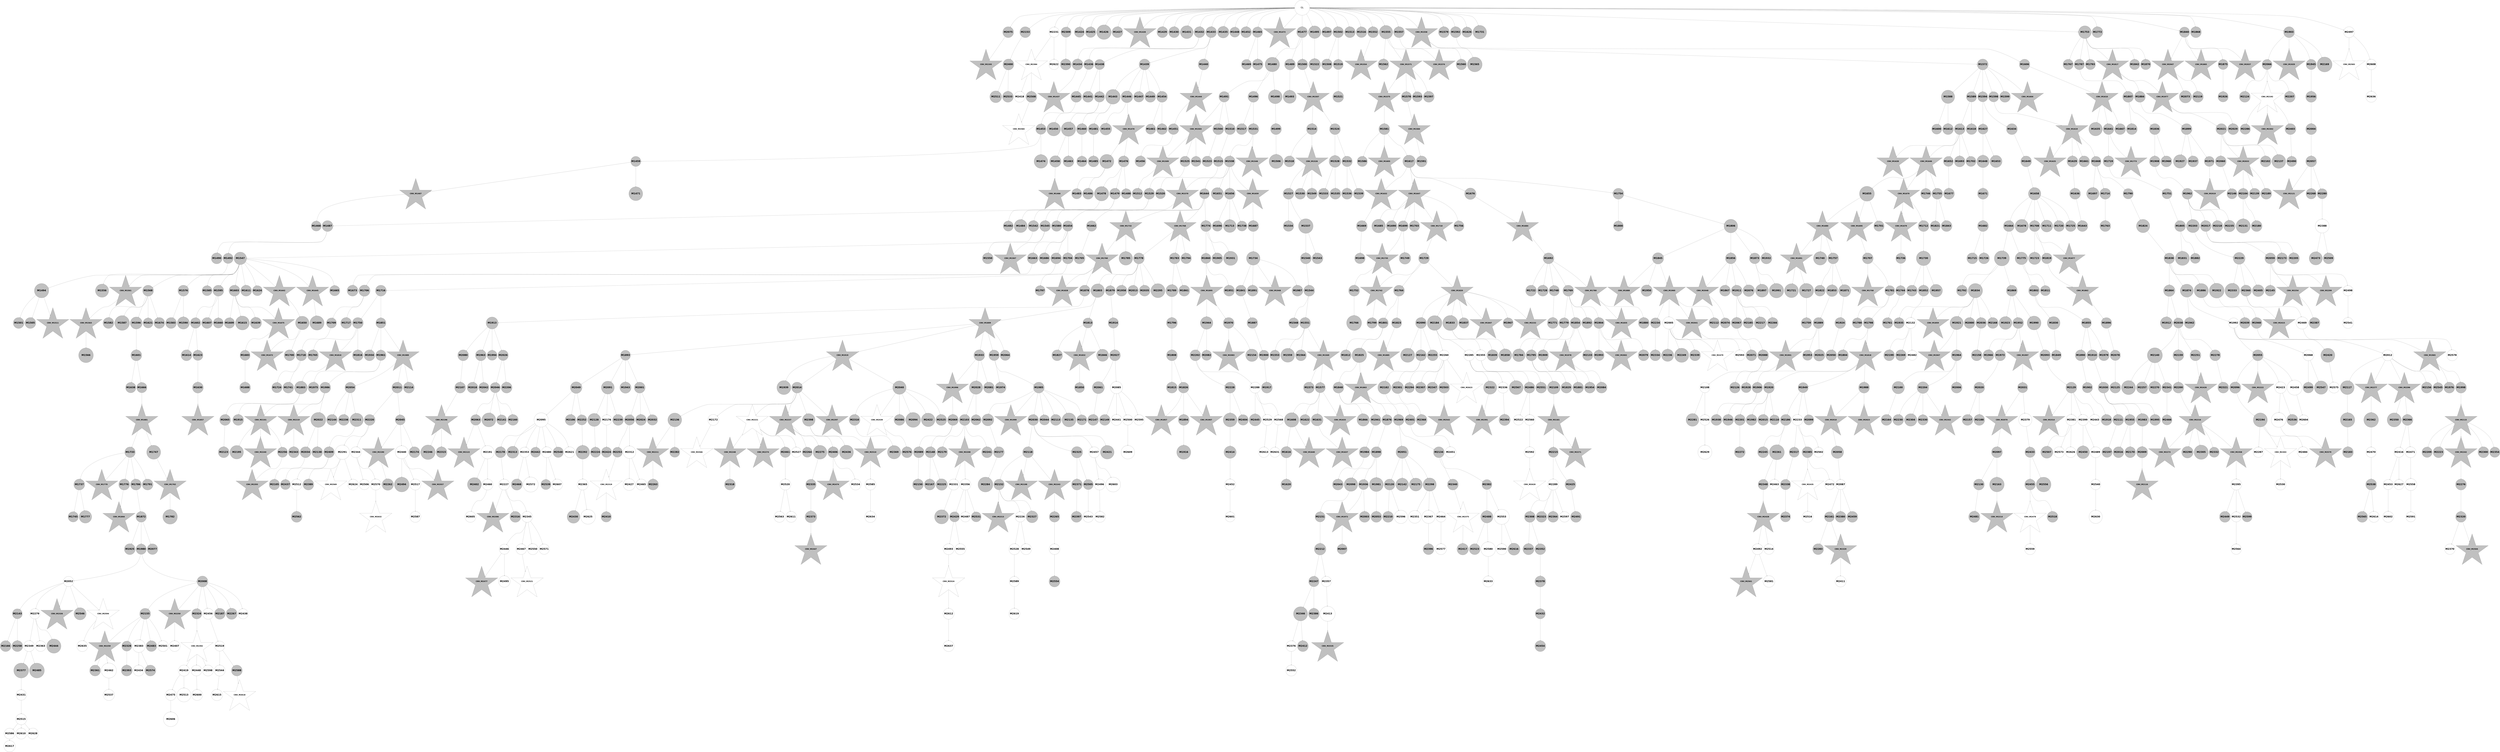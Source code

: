 digraph G { 
2048 -> 2065;
2048 -> 2074;
2048 -> 2143;
2048 -> 2162;
2049 -> 2075;
2049 -> 2121;
2050 -> 2076;
2051 -> 2097;
2051 -> 2108;
2051 -> 2254;
2053 -> 2122;
2053 -> 2144;
2053 -> 2177;
2053 -> 2300;
2054 -> 2145;
2054 -> 2281;
2054 -> 2328;
2054 -> 2548;
2054 -> 2596;
2056 -> 2146;
2056 -> 2240;
2056 -> 2313;
2057 -> 2098;
2057 -> 2224;
2057 -> 2425;
2057 -> 2460;
2058 -> 2255;
2058 -> 2314;
2059 -> 2123;
2059 -> 2270;
2059 -> 2282;
2060 -> 2089;
2061 -> 2147;
2061 -> 2256;
2061 -> 2301;
2061 -> 2500;
2062 -> 2148;
2063 -> 2149;
2065 -> 2124;
2065 -> 2193;
2067 -> 2125;
2068 -> 2126;
2068 -> 2194;
2068 -> 2209;
2069 -> 2090;
2070 -> 2501;
2070 -> 2549;
2071 -> 2091;
2071 -> 2150;
2072 -> 2099;
2077 -> 2195;
2080 -> 2127;
2082 -> 2109;
2087 -> 2151;
2087 -> 2443;
2087 -> 2502;
2087 -> 2597;
2089 -> 2163;
2089 -> 2382;
2089 -> 2461;
2090 -> 2110;
2090 -> 2128;
2091 -> 2152;
2092 -> 2129;
2092 -> 2164;
2092 -> 2257;
2093 -> 2130;
2093 -> 2178;
2093 -> 2241;
2094 -> 2179;
2095 -> 2131;
2097 -> 2180;
2097 -> 2315;
2097 -> 2355;
2097 -> 2444;
2097 -> 2482;
2097 -> 2550;
2097 -> 2623;
2098 -> 2196;
2099 -> 2132;
2099 -> 2165;
2100 -> 2153;
2102 -> 2166;
2103 -> 2197;
2103 -> 2242;
2103 -> 2258;
2105 -> 2181;
2105 -> 2210;
2105 -> 2243;
2106 -> 2133;
2106 -> 2182;
2109 -> 2198;
2110 -> 2283;
2110 -> 2528;
2111 -> 2183;
2113 -> 2199;
2117 -> 2211;
2117 -> 2225;
2117 -> 2244;
2117 -> 2302;
2117 -> 2356;
2119 -> 2167;
2120 -> 2154;
2120 -> 2200;
2120 -> 2245;
2122 -> 2212;
2122 -> 2598;
2130 -> 2226;
2131 -> 2316;
2131 -> 2383;
2131 -> 2401;
2131 -> 2445;
2132 -> 2483;
2134 -> 2201;
2134 -> 2271;
2134 -> 2484;
2136 -> 2342;
2136 -> 2384;
2138 -> 2213;
2138 -> 2284;
2142 -> 2246;
2142 -> 2259;
2142 -> 2272;
2142 -> 2343;
2145 -> 2168;
2145 -> 2260;
2150 -> 2169;
2150 -> 2227;
2153 -> 2214;
2154 -> 2215;
2154 -> 2228;
2154 -> 2329;
2155 -> 2402;
2157 -> 2261;
2157 -> 2330;
2157 -> 2385;
2157 -> 2485;
2157 -> 2503;
2161 -> 2202;
2163 -> 2285;
2163 -> 2331;
2164 -> 2184;
2164 -> 2303;
2165 -> 2216;
2167 -> 2185;
2174 -> 2568;
2178 -> 2426;
2179 -> 2286;
2180 -> 2229;
2183 -> 2217;
2183 -> 2273;
2184 -> 2403;
2186 -> 2262;
2186 -> 2287;
2186 -> 2357;
2188 -> 2247;
2188 -> 2263;
2192 -> 2264;
2193 -> 2404;
2193 -> 2462;
2194 -> 2288;
2194 -> 2304;
2194 -> 2405;
2196 -> 2289;
2196 -> 2305;
2196 -> 2486;
2198 -> 2248;
2198 -> 2317;
2202 -> 2218;
2203 -> 2274;
2204 -> 2230;
2204 -> 2290;
2205 -> 2231;
2206 -> 2232;
2206 -> 2306;
2206 -> 2332;
2206 -> 2344;
2210 -> 2333;
2210 -> 2358;
2213 -> 2265;
2214 -> 2249;
2214 -> 2359;
2217 -> 2291;
2217 -> 2427;
2218 -> 2275;
2218 -> 2292;
2218 -> 2307;
2218 -> 2334;
2218 -> 2360;
2221 -> 2345;
2222 -> 2293;
2222 -> 2346;
2223 -> 2250;
2223 -> 2276;
2223 -> 2463;
2223 -> 2529;
2228 -> 2530;
2228 -> 2551;
2229 -> 2308;
2229 -> 2318;
2229 -> 2347;
2230 -> 2361;
2230 -> 2406;
2231 -> 2335;
2231 -> 2362;
2231 -> 2407;
2233 -> 2386;
2233 -> 2624;
2235 -> 2319;
2235 -> 2387;
2235 -> 2504;
2236 -> 2336;
2239 -> 2266;
2239 -> 2277;
2239 -> 2408;
2244 -> 2278;
2245 -> 2267;
2249 -> 2348;
2249 -> 2388;
2250 -> 2320;
2252 -> 2409;
2253 -> 2428;
2254 -> 2294;
2255 -> 2321;
2256 -> 2389;
2258 -> 2295;
2261 -> 2363;
2261 -> 2464;
2262 -> 2296;
2262 -> 2309;
2262 -> 2349;
2262 -> 2505;
2262 -> 2625;
2263 -> 2350;
2263 -> 2465;
2267 -> 2410;
2277 -> 2337;
2278 -> 2322;
2279 -> 2364;
2280 -> 2323;
2281 -> 2351;
2281 -> 2365;
2281 -> 2446;
2282 -> 2390;
2287 -> 2324;
2287 -> 2338;
2287 -> 2569;
2290 -> 2447;
2290 -> 2531;
2290 -> 2570;
2291 -> 2310;
2291 -> 2325;
2291 -> 2366;
2291 -> 2599;
2293 -> 2391;
2293 -> 2571;
2293 -> 2626;
2294 -> 2367;
2298 -> 2352;
2298 -> 2368;
2300 -> 2353;
2300 -> 2369;
2300 -> 2466;
2303 -> 2370;
2305 -> 2532;
2310 -> 2339;
2310 -> 2354;
2311 -> 2392;
2312 -> 2371;
2313 -> 2411;
2314 -> 2429;
2314 -> 2467;
2319 -> 2340;
2321 -> 2412;
2322 -> 2372;
2322 -> 2506;
2324 -> 2393;
2326 -> 2394;
2327 -> 2373;
2327 -> 2507;
2330 -> 2395;
2331 -> 2413;
2333 -> 2374;
2337 -> 2375;
2338 -> 2396;
2340 -> 2376;
2342 -> 2377;
2343 -> 2468;
2346 -> 2508;
2346 -> 2572;
2347 -> 2448;
2347 -> 2469;
2347 -> 2552;
2347 -> 2573;
2348 -> 2378;
2348 -> 2414;
2350 -> 2430;
2351 -> 2379;
2351 -> 2487;
2354 -> 2380;
2355 -> 2470;
2355 -> 2574;
2357 -> 2488;
2357 -> 2553;
2358 -> 2431;
2358 -> 2489;
2358 -> 2533;
2359 -> 2415;
2360 -> 2397;
2361 -> 2416;
2362 -> 2417;
2362 -> 2471;
2364 -> 2472;
2367 -> 2432;
2367 -> 2627;
2368 -> 2418;
2368 -> 2473;
2369 -> 2398;
2373 -> 2399;
2375 -> 2449;
2377 -> 2419;
2378 -> 2554;
2379 -> 2433;
2380 -> 2434;
2381 -> 2435;
2383 -> 2509;
2383 -> 2575;
2383 -> 2628;
2384 -> 2490;
2384 -> 2555;
2385 -> 2436;
2385 -> 2576;
2386 -> 2420;
2386 -> 2510;
2387 -> 2437;
2387 -> 2474;
2390 -> 2475;
2390 -> 2511;
2394 -> 2421;
2394 -> 2450;
2394 -> 2600;
2397 -> 2451;
2397 -> 2534;
2397 -> 2601;
2400 -> 2438;
2400 -> 2512;
2401 -> 2452;
2401 -> 2491;
2402 -> 2513;
2402 -> 2535;
2403 -> 2453;
2405 -> 2492;
2408 -> 2476;
2408 -> 2536;
2410 -> 2556;
2411 -> 2439;
2411 -> 2514;
2415 -> 2537;
2416 -> 2454;
2418 -> 2455;
2418 -> 2629;
2421 -> 2477;
2421 -> 2515;
2422 -> 2577;
2425 -> 2478;
2425 -> 2538;
2427 -> 2493;
2430 -> 2494;
2430 -> 2516;
2431 -> 2495;
2431 -> 2557;
2433 -> 2517;
2434 -> 2456;
2435 -> 2457;
2435 -> 2558;
2437 -> 2518;
2441 -> 2578;
2442 -> 2496;
2442 -> 2519;
2442 -> 2559;
2448 -> 2479;
2448 -> 2497;
1425 -> 1426;
1425 -> 1427;
1425 -> 1428;
1425 -> 1429;
1425 -> 1430;
1425 -> 1431;
1425 -> 1432;
1425 -> 1433;
1425 -> 1434;
1425 -> 1435;
1425 -> 1437;
1425 -> 1450;
1425 -> 1454;
1425 -> 1467;
1425 -> 1475;
1425 -> 1479;
1425 -> 1497;
1425 -> 1499;
1425 -> 1504;
1425 -> 1515;
1425 -> 1518;
1425 -> 1554;
1425 -> 1557;
1425 -> 1559;
1425 -> 1560;
1425 -> 1581;
1425 -> 1594;
1425 -> 1628;
1425 -> 1733;
1425 -> 1755;
1425 -> 1774;
1425 -> 1842;
1425 -> 1870;
1425 -> 1905;
1425 -> 2077;
1425 -> 2155;
1425 -> 2233;
1425 -> 2311;
1425 -> 2499;
2450 -> 2602;
2454 -> 2603;
2455 -> 2604;
2457 -> 2480;
2457 -> 2520;
1434 -> 1436;
1434 -> 1438;
2458 -> 2521;
1435 -> 1440;
1435 -> 1441;
1435 -> 1442;
2459 -> 2498;
2459 -> 2605;
1436 -> 1439;
2460 -> 2606;
1438 -> 1447;
2462 -> 2607;
2463 -> 2522;
1440 -> 1443;
1440 -> 1444;
2464 -> 2539;
1441 -> 1445;
1441 -> 1448;
1441 -> 1449;
1441 -> 1451;
1441 -> 1456;
1442 -> 1446;
2466 -> 2579;
1444 -> 1452;
1444 -> 1459;
1445 -> 1462;
1445 -> 1483;
2469 -> 2523;
1446 -> 1453;
1447 -> 1455;
2471 -> 2580;
1448 -> 1457;
1448 -> 1472;
2472 -> 2540;
2473 -> 2560;
1453 -> 1458;
2477 -> 2608;
2478 -> 2581;
1455 -> 1461;
1455 -> 1476;
1456 -> 1463;
1456 -> 1464;
2480 -> 2561;
2482 -> 2541;
2482 -> 2609;
1459 -> 1460;
1459 -> 1465;
1460 -> 1468;
1461 -> 1469;
1461 -> 1473;
1462 -> 1466;
2488 -> 2524;
2488 -> 2562;
2490 -> 2525;
2490 -> 2582;
1467 -> 1471;
1467 -> 1477;
2491 -> 2542;
1469 -> 1470;
2494 -> 2563;
2494 -> 2583;
2495 -> 2526;
1472 -> 1474;
1472 -> 1478;
1474 -> 1485;
1474 -> 1488;
2498 -> 2584;
2499 -> 2585;
2499 -> 2610;
2500 -> 2543;
1478 -> 1480;
1478 -> 1481;
1478 -> 1490;
2502 -> 2611;
1479 -> 1482;
1479 -> 1491;
1479 -> 1502;
1480 -> 1489;
1481 -> 1484;
1481 -> 1486;
2505 -> 2544;
1482 -> 1493;
1482 -> 1498;
1482 -> 1500;
1483 -> 1487;
2507 -> 2545;
2510 -> 2586;
2512 -> 2587;
1489 -> 1492;
1489 -> 1494;
2514 -> 2564;
1491 -> 1495;
1493 -> 1505;
1493 -> 1506;
1493 -> 1512;
2517 -> 2588;
2517 -> 2612;
2517 -> 2630;
1494 -> 1496;
2519 -> 2589;
1496 -> 1503;
1496 -> 1507;
1496 -> 1513;
1497 -> 1524;
2521 -> 2546;
2521 -> 2590;
1498 -> 1519;
1498 -> 1533;
2522 -> 2565;
2522 -> 2613;
1500 -> 1501;
1501 -> 1508;
1502 -> 1509;
2526 -> 2614;
1504 -> 1510;
1504 -> 1521;
2528 -> 2631;
1505 -> 1511;
1505 -> 1527;
1505 -> 1543;
1506 -> 1525;
2530 -> 2591;
2531 -> 2615;
1509 -> 1516;
1509 -> 1526;
2534 -> 2566;
1511 -> 1514;
1512 -> 1517;
1516 -> 1520;
1516 -> 1528;
2540 -> 2567;
2540 -> 2616;
1517 -> 1522;
2542 -> 2632;
1521 -> 1523;
2546 -> 2617;
1526 -> 1530;
1526 -> 1534;
1527 -> 1531;
1528 -> 1529;
1528 -> 1532;
1528 -> 1551;
1529 -> 1536;
1529 -> 1539;
1530 -> 1535;
1530 -> 1537;
1531 -> 1544;
1531 -> 1547;
2555 -> 2592;
2555 -> 2618;
1533 -> 1540;
1533 -> 1548;
1534 -> 1538;
1534 -> 1541;
2560 -> 2593;
2562 -> 2594;
1539 -> 1542;
1539 -> 1545;
1540 -> 1572;
1540 -> 1646;
1540 -> 1653;
1540 -> 1658;
1540 -> 1661;
1542 -> 1546;
1544 -> 1549;
1546 -> 1550;
1546 -> 1553;
2570 -> 2633;
1547 -> 1552;
1547 -> 1569;
2572 -> 2634;
1549 -> 1558;
1549 -> 1563;
1549 -> 1570;
1549 -> 1578;
1549 -> 1587;
1549 -> 1597;
1549 -> 1605;
1549 -> 1613;
1549 -> 1626;
1549 -> 1644;
1549 -> 1647;
1549 -> 1667;
1553 -> 1555;
1553 -> 1561;
1553 -> 1566;
1553 -> 1571;
1554 -> 1556;
1557 -> 1564;
1557 -> 1573;
1557 -> 1576;
2582 -> 2635;
1559 -> 1562;
1560 -> 1567;
1560 -> 1574;
1563 -> 1565;
2587 -> 2636;
2588 -> 2619;
1565 -> 1568;
2590 -> 2620;
2591 -> 2621;
1570 -> 1584;
1570 -> 1589;
1570 -> 1598;
1570 -> 1623;
1570 -> 1676;
2594 -> 2622;
1571 -> 1575;
1571 -> 1579;
1572 -> 1582;
2596 -> 2637;
1573 -> 1577;
1573 -> 1580;
1573 -> 1595;
1573 -> 1599;
1574 -> 1590;
1574 -> 1591;
1574 -> 1596;
1574 -> 1600;
1574 -> 1601;
1574 -> 1606;
1577 -> 1583;
1578 -> 1585;
1578 -> 1592;
1579 -> 1610;
1579 -> 1624;
1579 -> 1633;
1579 -> 1635;
1580 -> 1586;
1583 -> 1588;
1583 -> 1607;
1583 -> 1619;
1586 -> 1593;
2610 -> 2638;
1590 -> 1602;
1590 -> 1614;
2614 -> 2639;
1591 -> 1615;
1591 -> 1620;
1594 -> 1608;
1596 -> 1629;
1596 -> 1636;
1597 -> 1604;
1597 -> 1609;
1597 -> 1662;
1598 -> 1603;
1600 -> 1621;
1603 -> 1640;
1603 -> 1668;
1604 -> 1616;
1604 -> 1625;
1605 -> 1611;
1605 -> 1617;
1605 -> 1641;
1605 -> 1677;
1608 -> 1612;
1610 -> 1618;
1610 -> 1642;
1612 -> 1637;
1612 -> 1643;
1612 -> 1669;
1615 -> 1630;
1615 -> 1648;
1615 -> 1654;
1615 -> 1695;
1615 -> 1704;
1618 -> 1622;
1619 -> 1634;
1619 -> 1649;
1619 -> 1678;
1619 -> 1756;
1621 -> 1627;
1621 -> 1631;
1621 -> 1663;
1621 -> 1670;
1625 -> 1632;
1629 -> 1650;
1629 -> 1655;
1631 -> 1638;
1632 -> 1659;
1633 -> 1639;
1634 -> 1671;
1636 -> 1651;
1638 -> 1645;
1643 -> 1721;
1643 -> 1775;
1644 -> 1652;
1646 -> 1656;
1646 -> 1664;
1646 -> 1734;
1646 -> 1770;
1646 -> 1776;
1647 -> 1691;
1648 -> 1657;
1648 -> 1672;
1648 -> 1748;
1648 -> 1757;
1649 -> 1687;
1649 -> 1692;
1649 -> 1701;
1649 -> 1705;
1649 -> 1712;
1649 -> 1758;
1650 -> 1673;
1651 -> 1660;
1652 -> 1674;
1652 -> 1702;
1654 -> 1679;
1656 -> 1665;
1656 -> 1688;
1656 -> 1696;
1656 -> 1706;
1657 -> 1682;
1657 -> 1697;
1657 -> 1703;
1658 -> 1698;
1658 -> 1715;
1658 -> 1740;
1660 -> 1666;
1660 -> 1680;
1660 -> 1710;
1660 -> 1713;
1660 -> 1722;
1660 -> 1727;
1661 -> 1689;
1664 -> 1707;
1665 -> 1675;
1666 -> 1741;
1666 -> 1777;
1668 -> 1683;
1670 -> 1699;
1670 -> 1716;
1670 -> 1792;
1671 -> 1700;
1672 -> 1681;
1672 -> 1714;
1673 -> 1684;
1677 -> 1685;
1678 -> 1686;
1681 -> 1738;
1682 -> 1693;
1682 -> 1742;
1682 -> 1759;
1683 -> 1735;
1683 -> 1749;
1684 -> 1717;
1684 -> 1728;
1685 -> 1690;
1686 -> 1694;
1689 -> 1736;
1693 -> 1723;
1693 -> 1729;
1694 -> 1724;
1694 -> 1730;
1694 -> 1750;
1694 -> 1771;
1694 -> 1782;
1696 -> 1708;
1697 -> 1709;
1701 -> 1737;
1701 -> 1751;
1706 -> 1718;
1708 -> 1711;
1708 -> 1719;
1709 -> 1760;
1709 -> 1783;
1710 -> 1725;
1710 -> 1821;
1710 -> 1879;
1711 -> 1720;
1712 -> 1731;
1714 -> 1732;
1716 -> 1765;
1718 -> 1752;
1718 -> 1853;
1720 -> 1726;
1720 -> 1743;
1721 -> 1753;
1729 -> 1761;
1731 -> 1744;
1731 -> 1766;
1731 -> 1822;
1732 -> 1745;
1732 -> 1854;
1732 -> 1959;
1734 -> 1762;
1734 -> 1787;
1735 -> 1739;
1735 -> 1772;
1735 -> 1778;
1735 -> 1788;
1735 -> 1793;
1736 -> 1843;
1736 -> 1893;
1736 -> 1950;
1736 -> 1989;
1737 -> 1754;
1738 -> 1746;
1739 -> 1747;
1739 -> 1779;
1741 -> 1794;
1741 -> 1836;
1741 -> 1871;
1744 -> 1801;
1746 -> 1763;
1749 -> 1764;
1750 -> 1773;
1752 -> 1767;
1752 -> 1812;
1752 -> 1818;
1753 -> 1807;
1754 -> 1768;
1755 -> 1769;
1755 -> 1789;
1755 -> 1795;
1755 -> 1819;
1755 -> 1844;
1755 -> 1872;
1756 -> 1802;
1756 -> 1808;
1757 -> 1823;
1757 -> 1845;
1759 -> 1824;
1759 -> 1855;
1759 -> 1873;
1762 -> 1799;
1762 -> 1830;
1762 -> 1880;
1764 -> 1784;
1766 -> 1803;
1766 -> 1825;
1770 -> 1780;
1770 -> 1785;
1770 -> 1796;
1771 -> 1781;
1771 -> 1856;
1771 -> 1894;
1771 -> 1906;
1776 -> 1862;
1776 -> 1907;
1776 -> 1933;
1777 -> 1804;
1777 -> 1813;
1778 -> 1846;
1780 -> 1805;
1780 -> 1881;
1780 -> 1960;
1780 -> 2015;
1780 -> 2037;
1780 -> 2297;
1781 -> 1786;
1781 -> 1797;
1782 -> 1837;
1782 -> 1882;
1783 -> 1790;
1783 -> 1800;
1785 -> 1791;
1785 -> 1863;
1788 -> 1874;
1789 -> 1809;
1791 -> 1798;
1792 -> 1826;
1797 -> 1831;
1797 -> 1883;
1797 -> 2111;
1798 -> 1810;
1800 -> 1806;
1800 -> 1820;
1803 -> 1814;
1803 -> 1827;
1804 -> 1832;
1804 -> 1857;
1805 -> 1811;
1805 -> 1815;
1807 -> 1833;
1807 -> 1884;
1808 -> 1847;
1808 -> 1858;
1808 -> 1875;
1808 -> 1934;
1809 -> 1816;
1809 -> 1838;
1810 -> 1817;
1810 -> 1828;
1811 -> 1895;
1811 -> 1921;
1811 -> 1935;
1811 -> 1961;
1811 -> 2066;
1812 -> 1885;
1815 -> 1829;
1815 -> 1834;
1815 -> 1848;
1819 -> 1886;
1819 -> 1979;
1820 -> 1908;
1820 -> 1922;
1820 -> 1951;
1820 -> 1990;
1821 -> 1864;
1822 -> 1835;
1822 -> 1839;
1822 -> 1849;
1822 -> 1969;
1822 -> 2092;
1822 -> 2186;
1822 -> 2234;
1825 -> 1887;
1826 -> 1840;
1827 -> 1850;
1827 -> 1865;
1828 -> 1859;
1828 -> 1896;
1828 -> 1909;
1832 -> 1851;
1834 -> 1852;
1835 -> 1841;
1835 -> 1860;
1836 -> 1861;
1836 -> 1923;
1836 -> 2002;
1836 -> 2038;
1836 -> 2134;
1836 -> 2170;
1838 -> 1910;
1838 -> 1970;
1840 -> 1866;
1840 -> 1876;
1840 -> 1888;
1840 -> 1924;
1842 -> 1867;
1842 -> 1877;
1842 -> 2039;
1842 -> 2049;
1843 -> 1889;
1847 -> 1890;
1847 -> 1952;
1847 -> 1962;
1850 -> 1868;
1850 -> 1943;
1853 -> 1936;
1853 -> 1963;
1853 -> 1991;
1854 -> 1937;
1855 -> 1891;
1856 -> 1911;
1856 -> 1980;
1856 -> 2135;
1857 -> 1892;
1857 -> 1912;
1857 -> 1981;
1858 -> 1869;
1858 -> 1913;
1858 -> 2050;
1858 -> 2078;
1862 -> 1897;
1862 -> 1953;
1864 -> 1898;
1865 -> 1878;
1865 -> 1971;
1866 -> 1914;
1866 -> 2040;
1871 -> 1925;
1871 -> 1954;
1871 -> 1992;
1873 -> 1926;
1874 -> 1927;
1874 -> 1982;
1874 -> 2079;
1875 -> 1899;
1875 -> 1993;
1876 -> 1944;
1876 -> 1994;
1877 -> 1928;
1878 -> 1900;
1880 -> 1915;
1881 -> 1916;
1885 -> 1917;
1885 -> 2067;
1886 -> 1901;
1888 -> 2041;
1889 -> 1902;
1891 -> 1903;
1891 -> 1955;
1891 -> 2027;
1892 -> 1904;
1895 -> 1945;
1895 -> 2003;
1895 -> 2051;
1895 -> 2093;
1896 -> 1918;
1897 -> 1946;
1897 -> 1972;
1898 -> 2080;
1900 -> 1938;
1900 -> 1983;
1900 -> 2100;
1901 -> 1929;
1901 -> 1939;
1901 -> 1973;
1902 -> 1919;
1903 -> 1930;
1904 -> 1920;
1905 -> 1931;
1905 -> 1947;
1905 -> 2068;
1905 -> 2171;
1906 -> 1995;
1906 -> 2004;
1906 -> 2081;
1908 -> 1940;
1908 -> 1948;
1910 -> 1964;
1911 -> 1956;
1912 -> 1932;
1913 -> 2069;
1913 -> 2187;
1913 -> 2219;
1913 -> 2268;
1915 -> 1965;
1915 -> 1996;
1915 -> 2028;
1915 -> 2082;
1916 -> 2029;
1921 -> 1941;
1921 -> 2016;
1921 -> 2042;
1922 -> 1984;
1922 -> 2017;
1922 -> 2112;
1922 -> 2203;
1923 -> 1949;
1923 -> 1966;
1924 -> 1942;
1926 -> 2052;
1932 -> 1957;
1932 -> 1985;
1932 -> 1997;
1932 -> 2113;
1935 -> 1998;
1935 -> 2030;
1935 -> 2083;
1938 -> 1974;
1938 -> 2005;
1942 -> 1967;
1943 -> 1986;
1946 -> 2084;
1946 -> 2204;
1947 -> 1958;
1951 -> 2101;
1951 -> 2188;
1951 -> 2235;
1954 -> 1968;
1954 -> 1975;
1954 -> 1999;
1957 -> 2018;
1957 -> 2172;
1958 -> 2006;
1961 -> 1976;
1961 -> 1987;
1962 -> 2007;
1962 -> 2043;
1962 -> 2114;
1962 -> 2236;
1963 -> 1977;
1963 -> 1988;
1964 -> 2019;
1964 -> 2205;
1964 -> 2220;
1964 -> 2237;
1965 -> 2020;
1965 -> 2044;
1966 -> 2008;
1966 -> 2102;
1966 -> 2206;
1967 -> 1978;
1967 -> 2000;
1971 -> 2053;
1971 -> 2136;
1972 -> 2085;
1972 -> 2156;
1973 -> 2021;
1974 -> 2009;
1975 -> 2022;
1979 -> 2023;
1979 -> 2031;
1980 -> 2086;
1982 -> 2010;
1982 -> 2054;
1983 -> 2055;
1985 -> 2011;
1986 -> 2045;
1987 -> 2001;
1987 -> 2032;
1987 -> 2046;
1987 -> 2094;
1987 -> 2115;
1987 -> 2137;
1987 -> 2173;
1988 -> 2024;
1988 -> 2103;
1988 -> 2221;
1990 -> 2012;
1990 -> 2025;
1991 -> 2013;
1991 -> 2056;
1991 -> 2116;
1992 -> 2095;
1994 -> 2014;
1994 -> 2057;
1994 -> 2070;
1994 -> 2422;
1998 -> 2071;
1999 -> 2033;
2000 -> 2117;
2003 -> 2026;
2003 -> 2034;
2003 -> 2058;
2006 -> 2059;
2007 -> 2238;
2007 -> 2251;
2007 -> 2341;
2007 -> 2481;
2007 -> 2595;
2010 -> 2157;
2010 -> 2189;
2010 -> 2252;
2010 -> 2269;
2010 -> 2326;
2010 -> 2440;
2010 -> 2458;
2011 -> 2118;
2012 -> 2060;
2013 -> 2047;
2013 -> 2222;
2014 -> 2119;
2014 -> 2158;
2014 -> 2279;
2014 -> 2298;
2014 -> 2547;
2016 -> 2138;
2016 -> 2174;
2016 -> 2223;
2016 -> 2239;
2016 -> 2299;
2016 -> 2400;
2019 -> 2061;
2019 -> 2175;
2019 -> 2207;
2022 -> 2159;
2022 -> 2190;
2023 -> 2035;
2023 -> 2062;
2023 -> 2104;
2023 -> 2139;
2024 -> 2036;
2024 -> 2140;
2028 -> 2048;
2028 -> 2208;
2029 -> 2063;
2029 -> 2087;
2030 -> 2064;
2030 -> 2105;
2032 -> 2120;
2032 -> 2327;
2032 -> 2423;
2032 -> 2459;
2033 -> 2072;
2033 -> 2381;
2035 -> 2106;
2035 -> 2141;
2035 -> 2191;
2036 -> 2107;
2038 -> 2160;
2040 -> 2142;
2040 -> 2161;
2040 -> 2253;
2040 -> 2280;
2042 -> 2088;
2042 -> 2096;
2042 -> 2312;
2042 -> 2424;
2042 -> 2441;
2042 -> 2527;
2043 -> 2073;
2047 -> 2176;
2047 -> 2192;
2047 -> 2442;
1425 [label="GL" fontname="arial-bold" fontsize=56 width=5 height=5];
1426 [shape=circle style=filled fillcolor=grey fontname="helvetica-bold" fontsize=56 label="M1424" width=2.77 height=2 ];
1427 [shape=circle style=filled fillcolor=grey fontname="helvetica-bold" fontsize=56 label="M1425" width=2.31 height=2 ];
1428 [shape=circle style=filled fillcolor=grey fontname="helvetica-bold" fontsize=56 label="M1426" width=4.82 height=2 ];
1429 [shape=circle style=filled fillcolor=grey fontname="helvetica-bold" fontsize=56 label="M1427" width=0.86 height=2 ];
1430 [shape=star style=filled fillcolor=grey fontname="helvetica-bold" fontsize=42 label="CNV_M1428"];
1431 [shape=circle style=filled fillcolor=grey fontname="helvetica-bold" fontsize=56 label="M1429" width=1.13 height=2 ];
1432 [shape=circle style=filled fillcolor=grey fontname="helvetica-bold" fontsize=56 label="M1430" width=1.55 height=2 ];
1433 [shape=circle style=filled fillcolor=grey fontname="helvetica-bold" fontsize=56 label="M1431" width=4.28 height=2 ];
1434 [shape=circle style=filled fillcolor=grey fontname="helvetica-bold" fontsize=56 label="M1432" width=1.64 height=2 ];
1435 [shape=circle style=filled fillcolor=grey fontname="helvetica-bold" fontsize=56 label="M1433" width=0.31 height=2 ];
1436 [shape=circle style=filled fillcolor=grey fontname="helvetica-bold" fontsize=56 label="M1434" width=1.11 height=2 ];
1437 [shape=circle style=filled fillcolor=grey fontname="helvetica-bold" fontsize=56 label="M1435" width=3.85 height=2 ];
1438 [shape=circle style=filled fillcolor=grey fontname="helvetica-bold" fontsize=56 label="M1436" width=3.26 height=2 ];
1439 [shape=star style=filled fillcolor=grey fontname="helvetica-bold" fontsize=42 label="CNV_M1437"];
1440 [shape=circle style=filled fillcolor=grey fontname="helvetica-bold" fontsize=56 label="M1438" width=2.76 height=2 ];
1441 [shape=circle style=filled fillcolor=grey fontname="helvetica-bold" fontsize=56 label="M1439" width=1.31 height=2 ];
1442 [shape=circle style=filled fillcolor=grey fontname="helvetica-bold" fontsize=56 label="M1440" width=1.73 height=2 ];
1443 [shape=circle style=filled fillcolor=grey fontname="helvetica-bold" fontsize=56 label="M1441" width=0.52 height=2 ];
1444 [shape=circle style=filled fillcolor=grey fontname="helvetica-bold" fontsize=56 label="M1442" width=2.31 height=2 ];
1445 [shape=circle style=filled fillcolor=grey fontname="helvetica-bold" fontsize=56 label="M1443" width=4.88 height=2 ];
1446 [shape=star style=filled fillcolor=grey fontname="helvetica-bold" fontsize=42 label="CNV_M1444"];
1447 [shape=circle style=filled fillcolor=grey fontname="helvetica-bold" fontsize=56 label="M1445" width=0.12 height=2 ];
1448 [shape=circle style=filled fillcolor=grey fontname="helvetica-bold" fontsize=56 label="M1446" width=3.89 height=2 ];
1449 [shape=circle style=filled fillcolor=grey fontname="helvetica-bold" fontsize=56 label="M1447" width=2.35 height=2 ];
1450 [shape=circle style=filled fillcolor=grey fontname="helvetica-bold" fontsize=56 label="M1448" width=3.19 height=2 ];
1451 [shape=circle style=filled fillcolor=grey fontname="helvetica-bold" fontsize=56 label="M1449" width=0.76 height=2 ];
1452 [shape=circle style=filled fillcolor=grey fontname="helvetica-bold" fontsize=56 label="M1450" width=4.52 height=2 ];
1453 [shape=circle style=filled fillcolor=grey fontname="helvetica-bold" fontsize=56 label="M1451" width=2.17 height=2 ];
1454 [shape=circle style=filled fillcolor=grey fontname="helvetica-bold" fontsize=56 label="M1452" width=1.68 height=2 ];
1455 [shape=circle style=filled fillcolor=grey fontname="helvetica-bold" fontsize=56 label="M1453" width=2.5 height=2 ];
1456 [shape=circle style=filled fillcolor=grey fontname="helvetica-bold" fontsize=56 label="M1454" width=1.31 height=2 ];
1457 [shape=circle style=filled fillcolor=grey fontname="helvetica-bold" fontsize=56 label="M1455" width=3.92 height=2 ];
1458 [shape=circle style=filled fillcolor=grey fontname="helvetica-bold" fontsize=56 label="M1456" width=0.84 height=2 ];
1459 [shape=circle style=filled fillcolor=grey fontname="helvetica-bold" fontsize=56 label="M1457" width=4.76 height=2 ];
1460 [shape=circle style=filled fillcolor=grey fontname="helvetica-bold" fontsize=56 label="M1458" width=3.79 height=2 ];
1461 [shape=circle style=filled fillcolor=grey fontname="helvetica-bold" fontsize=56 label="M1459" width=2.99 height=2 ];
1462 [shape=circle style=filled fillcolor=grey fontname="helvetica-bold" fontsize=56 label="M1460" width=0.43 height=2 ];
1463 [shape=circle style=filled fillcolor=grey fontname="helvetica-bold" fontsize=56 label="M1461" width=3.37 height=2 ];
1464 [shape=circle style=filled fillcolor=grey fontname="helvetica-bold" fontsize=56 label="M1462" width=2.13 height=2 ];
1465 [shape=circle style=filled fillcolor=grey fontname="helvetica-bold" fontsize=56 label="M1463" width=1.58 height=2 ];
1466 [shape=circle style=filled fillcolor=grey fontname="helvetica-bold" fontsize=56 label="M1464" width=2.38 height=2 ];
1467 [shape=circle style=filled fillcolor=grey fontname="helvetica-bold" fontsize=56 label="M1465" width=2.44 height=2 ];
1468 [shape=star style=filled fillcolor=grey fontname="helvetica-bold" fontsize=42 label="CNV_M1466"];
1469 [shape=star style=filled fillcolor=grey fontname="helvetica-bold" fontsize=42 label="CNV_M1467"];
1470 [shape=circle style=filled fillcolor=grey fontname="helvetica-bold" fontsize=56 label="M1468" width=3.25 height=2 ];
1471 [shape=circle style=filled fillcolor=grey fontname="helvetica-bold" fontsize=56 label="M1469" width=2.95 height=2 ];
1472 [shape=star style=filled fillcolor=grey fontname="helvetica-bold" fontsize=42 label="CNV_M1470"];
1473 [shape=circle style=filled fillcolor=grey fontname="helvetica-bold" fontsize=56 label="M1471" width=4.58 height=2 ];
1474 [shape=circle style=filled fillcolor=grey fontname="helvetica-bold" fontsize=56 label="M1472" width=4.69 height=2 ];
1475 [shape=star style=filled fillcolor=grey fontname="helvetica-bold" fontsize=42 label="CNV_M1473"];
1476 [shape=circle style=filled fillcolor=grey fontname="helvetica-bold" fontsize=56 label="M1474" width=4.54 height=2 ];
1477 [shape=circle style=filled fillcolor=grey fontname="helvetica-bold" fontsize=56 label="M1475" width=2.12 height=2 ];
1478 [shape=circle style=filled fillcolor=grey fontname="helvetica-bold" fontsize=56 label="M1476" width=1.06 height=2 ];
1479 [shape=circle style=filled fillcolor=grey fontname="helvetica-bold" fontsize=56 label="M1477" width=0.25 height=2 ];
1480 [shape=circle style=filled fillcolor=grey fontname="helvetica-bold" fontsize=56 label="M1478" width=4.77 height=2 ];
1481 [shape=circle style=filled fillcolor=grey fontname="helvetica-bold" fontsize=56 label="M1479" width=0.04 height=2 ];
1482 [shape=circle style=filled fillcolor=grey fontname="helvetica-bold" fontsize=56 label="M1480" width=4.8 height=2 ];
1483 [shape=circle style=filled fillcolor=grey fontname="helvetica-bold" fontsize=56 label="M1481" width=0.49 height=2 ];
1484 [shape=circle style=filled fillcolor=grey fontname="helvetica-bold" fontsize=56 label="M1482" width=2.92 height=2 ];
1485 [shape=circle style=filled fillcolor=grey fontname="helvetica-bold" fontsize=56 label="M1483" width=2.68 height=2 ];
1486 [shape=circle style=filled fillcolor=grey fontname="helvetica-bold" fontsize=56 label="M1484" width=4.32 height=2 ];
1487 [shape=circle style=filled fillcolor=grey fontname="helvetica-bold" fontsize=56 label="M1485" width=0.65 height=2 ];
1488 [shape=circle style=filled fillcolor=grey fontname="helvetica-bold" fontsize=56 label="M1486" width=1.37 height=2 ];
1489 [shape=circle style=filled fillcolor=grey fontname="helvetica-bold" fontsize=56 label="M1487" width=0.96 height=2 ];
1490 [shape=circle style=filled fillcolor=grey fontname="helvetica-bold" fontsize=56 label="M1488" width=3.22 height=2 ];
1491 [shape=circle style=filled fillcolor=grey fontname="helvetica-bold" fontsize=56 label="M1489" width=1.69 height=2 ];
1492 [shape=circle style=filled fillcolor=grey fontname="helvetica-bold" fontsize=56 label="M1490" width=0.95 height=2 ];
1493 [shape=circle style=filled fillcolor=grey fontname="helvetica-bold" fontsize=56 label="M1491" width=2.3 height=2 ];
1494 [shape=circle style=filled fillcolor=grey fontname="helvetica-bold" fontsize=56 label="M1492" width=2.67 height=2 ];
1495 [shape=circle style=filled fillcolor=grey fontname="helvetica-bold" fontsize=56 label="M1493" width=4.35 height=2 ];
1496 [shape=circle style=filled fillcolor=grey fontname="helvetica-bold" fontsize=56 label="M1494" width=4.76 height=2 ];
1497 [shape=circle style=filled fillcolor=grey fontname="helvetica-bold" fontsize=56 label="M1495" width=4.17 height=2 ];
1498 [shape=circle style=filled fillcolor=grey fontname="helvetica-bold" fontsize=56 label="M1496" width=0.74 height=2 ];
1499 [shape=circle style=filled fillcolor=grey fontname="helvetica-bold" fontsize=56 label="M1497" width=2.8 height=2 ];
1500 [shape=circle style=filled fillcolor=grey fontname="helvetica-bold" fontsize=56 label="M1498" width=4.59 height=2 ];
1501 [shape=circle style=filled fillcolor=grey fontname="helvetica-bold" fontsize=56 label="M1499" width=1.89 height=2 ];
1502 [shape=circle style=filled fillcolor=grey fontname="helvetica-bold" fontsize=56 label="M1500" width=2.18 height=2 ];
1503 [shape=circle style=filled fillcolor=grey fontname="helvetica-bold" fontsize=56 label="M1501" width=0.3 height=2 ];
1504 [shape=circle style=filled fillcolor=grey fontname="helvetica-bold" fontsize=56 label="M1502" width=0.77 height=2 ];
1505 [shape=star style=filled fillcolor=grey fontname="helvetica-bold" fontsize=42 label="CNV_M1503"];
1506 [shape=circle style=filled fillcolor=grey fontname="helvetica-bold" fontsize=56 label="M1504" width=1.86 height=2 ];
1507 [shape=circle style=filled fillcolor=grey fontname="helvetica-bold" fontsize=56 label="M1505" width=1.8 height=2 ];
1508 [shape=circle style=filled fillcolor=grey fontname="helvetica-bold" fontsize=56 label="M1506" width=4.68 height=2 ];
1509 [shape=star style=filled fillcolor=grey fontname="helvetica-bold" fontsize=42 label="CNV_M1507"];
1510 [shape=circle style=filled fillcolor=grey fontname="helvetica-bold" fontsize=56 label="M1508" width=0.52 height=2 ];
1511 [shape=star style=filled fillcolor=grey fontname="helvetica-bold" fontsize=42 label="CNV_M1509"];
1512 [shape=circle style=filled fillcolor=grey fontname="helvetica-bold" fontsize=56 label="M1510" width=0.3 height=2 ];
1513 [shape=star style=filled fillcolor=grey fontname="helvetica-bold" fontsize=42 label="CNV_M1511"];
1514 [shape=circle style=filled fillcolor=grey fontname="helvetica-bold" fontsize=56 label="M1512" width=3.62 height=2 ];
1515 [shape=circle style=filled fillcolor=grey fontname="helvetica-bold" fontsize=56 label="M1513" width=0.57 height=2 ];
1516 [shape=circle style=filled fillcolor=grey fontname="helvetica-bold" fontsize=56 label="M1514" width=1.99 height=2 ];
1517 [shape=circle style=filled fillcolor=grey fontname="helvetica-bold" fontsize=56 label="M1515" width=3.1 height=2 ];
1518 [shape=circle style=filled fillcolor=grey fontname="helvetica-bold" fontsize=56 label="M1516" width=2.15 height=2 ];
1519 [shape=circle style=filled fillcolor=grey fontname="helvetica-bold" fontsize=56 label="M1517" width=0.07 height=2 ];
1520 [shape=circle style=filled fillcolor=grey fontname="helvetica-bold" fontsize=56 label="M1518" width=0.13 height=2 ];
1521 [shape=circle style=filled fillcolor=grey fontname="helvetica-bold" fontsize=56 label="M1519" width=2.99 height=2 ];
1522 [shape=circle style=filled fillcolor=grey fontname="helvetica-bold" fontsize=56 label="M1520" width=3.16 height=2 ];
1523 [shape=circle style=filled fillcolor=grey fontname="helvetica-bold" fontsize=56 label="M1521" width=1.46 height=2 ];
1524 [shape=circle style=filled fillcolor=grey fontname="helvetica-bold" fontsize=56 label="M1522" width=3.89 height=2 ];
1525 [shape=circle style=filled fillcolor=grey fontname="helvetica-bold" fontsize=56 label="M1523" width=3.5 height=2 ];
1526 [shape=circle style=filled fillcolor=grey fontname="helvetica-bold" fontsize=56 label="M1524" width=0.93 height=2 ];
1527 [shape=circle style=filled fillcolor=grey fontname="helvetica-bold" fontsize=56 label="M1525" width=2.54 height=2 ];
1528 [shape=star style=filled fillcolor=grey fontname="helvetica-bold" fontsize=42 label="CNV_M1526"];
1529 [shape=circle style=filled fillcolor=grey fontname="helvetica-bold" fontsize=56 label="M1527" width=1.65 height=2 ];
1530 [shape=circle style=filled fillcolor=grey fontname="helvetica-bold" fontsize=56 label="M1528" width=3.92 height=2 ];
1531 [shape=circle style=filled fillcolor=grey fontname="helvetica-bold" fontsize=56 label="M1529" width=0.93 height=2 ];
1532 [shape=circle style=filled fillcolor=grey fontname="helvetica-bold" fontsize=56 label="M1530" width=0.08 height=2 ];
1533 [shape=circle style=filled fillcolor=grey fontname="helvetica-bold" fontsize=56 label="M1531" width=0.08 height=2 ];
1534 [shape=circle style=filled fillcolor=grey fontname="helvetica-bold" fontsize=56 label="M1532" width=3.47 height=2 ];
1535 [shape=circle style=filled fillcolor=grey fontname="helvetica-bold" fontsize=56 label="M1533" width=1.2 height=2 ];
1536 [shape=circle style=filled fillcolor=grey fontname="helvetica-bold" fontsize=56 label="M1534" width=2.23 height=2 ];
1537 [shape=circle style=filled fillcolor=grey fontname="helvetica-bold" fontsize=56 label="M1535" width=0.22 height=2 ];
1538 [shape=circle style=filled fillcolor=grey fontname="helvetica-bold" fontsize=56 label="M1536" width=1.06 height=2 ];
1539 [shape=circle style=filled fillcolor=grey fontname="helvetica-bold" fontsize=56 label="M1537" width=4.85 height=2 ];
1540 [shape=circle style=filled fillcolor=grey fontname="helvetica-bold" fontsize=56 label="M1538" width=1.86 height=2 ];
1541 [shape=circle style=filled fillcolor=grey fontname="helvetica-bold" fontsize=56 label="M1539" width=1.53 height=2 ];
1542 [shape=circle style=filled fillcolor=grey fontname="helvetica-bold" fontsize=56 label="M1540" width=3.63 height=2 ];
1543 [shape=circle style=filled fillcolor=grey fontname="helvetica-bold" fontsize=56 label="M1541" width=3.08 height=2 ];
1544 [shape=circle style=filled fillcolor=grey fontname="helvetica-bold" fontsize=56 label="M1542" width=1.51 height=2 ];
1545 [shape=circle style=filled fillcolor=grey fontname="helvetica-bold" fontsize=56 label="M1543" width=1.24 height=2 ];
1546 [shape=circle style=filled fillcolor=grey fontname="helvetica-bold" fontsize=56 label="M1544" width=0.3 height=2 ];
1547 [shape=circle style=filled fillcolor=grey fontname="helvetica-bold" fontsize=56 label="M1545" width=1.07 height=2 ];
1548 [shape=star style=filled fillcolor=grey fontname="helvetica-bold" fontsize=42 label="CNV_M1546"];
1549 [shape=circle style=filled fillcolor=grey fontname="helvetica-bold" fontsize=56 label="M1547" width=4.15 height=2 ];
1550 [shape=circle style=filled fillcolor=grey fontname="helvetica-bold" fontsize=56 label="M1548" width=2.74 height=2 ];
1551 [shape=circle style=filled fillcolor=grey fontname="helvetica-bold" fontsize=56 label="M1549" width=0.75 height=2 ];
1552 [shape=circle style=filled fillcolor=grey fontname="helvetica-bold" fontsize=56 label="M1550" width=1.28 height=2 ];
1553 [shape=circle style=filled fillcolor=grey fontname="helvetica-bold" fontsize=56 label="M1551" width=0.88 height=2 ];
1554 [shape=circle style=filled fillcolor=grey fontname="helvetica-bold" fontsize=56 label="M1552" width=0.88 height=2 ];
1555 [shape=circle style=filled fillcolor=grey fontname="helvetica-bold" fontsize=56 label="M1553" width=2.73 height=2 ];
1556 [shape=star style=filled fillcolor=grey fontname="helvetica-bold" fontsize=42 label="CNV_M1554"];
1557 [shape=circle style=filled fillcolor=grey fontname="helvetica-bold" fontsize=56 label="M1555" width=4.46 height=2 ];
1558 [shape=circle style=filled fillcolor=grey fontname="helvetica-bold" fontsize=56 label="M1556" width=4.39 height=2 ];
1559 [shape=circle style=filled fillcolor=grey fontname="helvetica-bold" fontsize=56 label="M1557" width=0.46 height=2 ];
1560 [shape=star style=filled fillcolor=grey fontname="helvetica-bold" fontsize=42 label="CNV_M1558"];
1561 [shape=circle style=filled fillcolor=grey fontname="helvetica-bold" fontsize=56 label="M1559" width=4.61 height=2 ];
1562 [shape=circle style=filled fillcolor=grey fontname="helvetica-bold" fontsize=56 label="M1560" width=2.27 height=2 ];
1563 [shape=star style=filled fillcolor=grey fontname="helvetica-bold" fontsize=42 label="CNV_M1561"];
1564 [shape=circle style=filled fillcolor=grey fontname="helvetica-bold" fontsize=56 label="M1562" width=1.38 height=2 ];
1565 [shape=star style=filled fillcolor=grey fontname="helvetica-bold" fontsize=42 label="CNV_M1563"];
1566 [shape=circle style=filled fillcolor=grey fontname="helvetica-bold" fontsize=56 label="M1564" width=0.93 height=2 ];
1567 [shape=circle style=filled fillcolor=grey fontname="helvetica-bold" fontsize=56 label="M1565" width=4.89 height=2 ];
1568 [shape=circle style=filled fillcolor=grey fontname="helvetica-bold" fontsize=56 label="M1566" width=4.87 height=2 ];
1569 [shape=star style=filled fillcolor=grey fontname="helvetica-bold" fontsize=42 label="CNV_M1567"];
1570 [shape=circle style=filled fillcolor=grey fontname="helvetica-bold" fontsize=56 label="M1568" width=1.63 height=2 ];
1571 [shape=star style=filled fillcolor=grey fontname="helvetica-bold" fontsize=42 label="CNV_M1569"];
1572 [shape=star style=filled fillcolor=grey fontname="helvetica-bold" fontsize=42 label="CNV_M1570"];
1573 [shape=star style=filled fillcolor=grey fontname="helvetica-bold" fontsize=42 label="CNV_M1571"];
1574 [shape=circle style=filled fillcolor=grey fontname="helvetica-bold" fontsize=56 label="M1572" width=0.58 height=2 ];
1575 [shape=circle style=filled fillcolor=grey fontname="helvetica-bold" fontsize=56 label="M1573" width=1.34 height=2 ];
1576 [shape=star style=filled fillcolor=grey fontname="helvetica-bold" fontsize=42 label="CNV_M1574"];
1577 [shape=star style=filled fillcolor=grey fontname="helvetica-bold" fontsize=42 label="CNV_M1575"];
1578 [shape=circle style=filled fillcolor=grey fontname="helvetica-bold" fontsize=56 label="M1576" width=1.94 height=2 ];
1579 [shape=circle style=filled fillcolor=grey fontname="helvetica-bold" fontsize=56 label="M1577" width=3.39 height=2 ];
1580 [shape=circle style=filled fillcolor=grey fontname="helvetica-bold" fontsize=56 label="M1578" width=2.65 height=2 ];
1581 [shape=circle style=filled fillcolor=grey fontname="helvetica-bold" fontsize=56 label="M1579" width=1.43 height=2 ];
1582 [shape=circle style=filled fillcolor=grey fontname="helvetica-bold" fontsize=56 label="M1580" width=2.29 height=2 ];
1583 [shape=circle style=filled fillcolor=grey fontname="helvetica-bold" fontsize=56 label="M1581" width=0.34 height=2 ];
1584 [shape=circle style=filled fillcolor=grey fontname="helvetica-bold" fontsize=56 label="M1582" width=1.82 height=2 ];
1585 [shape=circle style=filled fillcolor=grey fontname="helvetica-bold" fontsize=56 label="M1583" width=1.66 height=2 ];
1586 [shape=star style=filled fillcolor=grey fontname="helvetica-bold" fontsize=42 label="CNV_M1584"];
1587 [shape=circle style=filled fillcolor=grey fontname="helvetica-bold" fontsize=56 label="M1585" width=3.17 height=2 ];
1588 [shape=circle style=filled fillcolor=grey fontname="helvetica-bold" fontsize=56 label="M1586" width=2.7 height=2 ];
1589 [shape=circle style=filled fillcolor=grey fontname="helvetica-bold" fontsize=56 label="M1587" width=4.9 height=2 ];
1590 [shape=circle style=filled fillcolor=grey fontname="helvetica-bold" fontsize=56 label="M1588" width=4.41 height=2 ];
1591 [shape=circle style=filled fillcolor=grey fontname="helvetica-bold" fontsize=56 label="M1589" width=3.41 height=2 ];
1592 [shape=circle style=filled fillcolor=grey fontname="helvetica-bold" fontsize=56 label="M1590" width=4.06 height=2 ];
1593 [shape=circle style=filled fillcolor=grey fontname="helvetica-bold" fontsize=56 label="M1591" width=1.58 height=2 ];
1594 [shape=circle style=filled fillcolor=grey fontname="helvetica-bold" fontsize=56 label="M1592" width=1.79 height=2 ];
1595 [shape=circle style=filled fillcolor=grey fontname="helvetica-bold" fontsize=56 label="M1593" width=2.77 height=2 ];
1596 [shape=circle style=filled fillcolor=grey fontname="helvetica-bold" fontsize=56 label="M1594" width=3.05 height=2 ];
1597 [shape=circle style=filled fillcolor=grey fontname="helvetica-bold" fontsize=56 label="M1595" width=0.46 height=2 ];
1598 [shape=circle style=filled fillcolor=grey fontname="helvetica-bold" fontsize=56 label="M1596" width=3.99 height=2 ];
1599 [shape=circle style=filled fillcolor=grey fontname="helvetica-bold" fontsize=56 label="M1597" width=1.09 height=2 ];
1600 [shape=circle style=filled fillcolor=grey fontname="helvetica-bold" fontsize=56 label="M1598" width=2.74 height=2 ];
1601 [shape=circle style=filled fillcolor=grey fontname="helvetica-bold" fontsize=56 label="M1599" width=1.33 height=2 ];
1602 [shape=circle style=filled fillcolor=grey fontname="helvetica-bold" fontsize=56 label="M1600" width=3.07 height=2 ];
1603 [shape=circle style=filled fillcolor=grey fontname="helvetica-bold" fontsize=56 label="M1601" width=3.64 height=2 ];
1604 [shape=circle style=filled fillcolor=grey fontname="helvetica-bold" fontsize=56 label="M1602" width=2.35 height=2 ];
1605 [shape=circle style=filled fillcolor=grey fontname="helvetica-bold" fontsize=56 label="M1603" width=0.81 height=2 ];
1606 [shape=star style=filled fillcolor=grey fontname="helvetica-bold" fontsize=42 label="CNV_M1604"];
1607 [shape=star style=filled fillcolor=grey fontname="helvetica-bold" fontsize=42 label="CNV_M1605"];
1608 [shape=circle style=filled fillcolor=grey fontname="helvetica-bold" fontsize=56 label="M1606" width=2.28 height=2 ];
1609 [shape=circle style=filled fillcolor=grey fontname="helvetica-bold" fontsize=56 label="M1607" width=1.97 height=2 ];
1610 [shape=circle style=filled fillcolor=grey fontname="helvetica-bold" fontsize=56 label="M1608" width=4.79 height=2 ];
1611 [shape=circle style=filled fillcolor=grey fontname="helvetica-bold" fontsize=56 label="M1609" width=3.48 height=2 ];
1612 [shape=star style=filled fillcolor=grey fontname="helvetica-bold" fontsize=42 label="CNV_M1610"];
1613 [shape=circle style=filled fillcolor=grey fontname="helvetica-bold" fontsize=56 label="M1611" width=0.92 height=2 ];
1614 [shape=circle style=filled fillcolor=grey fontname="helvetica-bold" fontsize=56 label="M1612" width=1.41 height=2 ];
1615 [shape=circle style=filled fillcolor=grey fontname="helvetica-bold" fontsize=56 label="M1613" width=2.07 height=2 ];
1616 [shape=circle style=filled fillcolor=grey fontname="helvetica-bold" fontsize=56 label="M1614" width=0.14 height=2 ];
1617 [shape=circle style=filled fillcolor=grey fontname="helvetica-bold" fontsize=56 label="M1615" width=4.63 height=2 ];
1618 [shape=circle style=filled fillcolor=grey fontname="helvetica-bold" fontsize=56 label="M1616" width=3.75 height=2 ];
1619 [shape=circle style=filled fillcolor=grey fontname="helvetica-bold" fontsize=56 label="M1617" width=4.16 height=2 ];
1620 [shape=circle style=filled fillcolor=grey fontname="helvetica-bold" fontsize=56 label="M1618" width=3.55 height=2 ];
1621 [shape=star style=filled fillcolor=grey fontname="helvetica-bold" fontsize=42 label="CNV_M1619"];
1622 [shape=circle style=filled fillcolor=grey fontname="helvetica-bold" fontsize=56 label="M1620" width=0.69 height=2 ];
1623 [shape=circle style=filled fillcolor=grey fontname="helvetica-bold" fontsize=56 label="M1621" width=3.22 height=2 ];
1624 [shape=circle style=filled fillcolor=grey fontname="helvetica-bold" fontsize=56 label="M1622" width=3.55 height=2 ];
1625 [shape=circle style=filled fillcolor=grey fontname="helvetica-bold" fontsize=56 label="M1623" width=2.69 height=2 ];
1626 [shape=circle style=filled fillcolor=grey fontname="helvetica-bold" fontsize=56 label="M1624" width=3.12 height=2 ];
1627 [shape=star style=filled fillcolor=grey fontname="helvetica-bold" fontsize=42 label="CNV_M1625"];
1628 [shape=circle style=filled fillcolor=grey fontname="helvetica-bold" fontsize=56 label="M1626" width=2.55 height=2 ];
1629 [shape=circle style=filled fillcolor=grey fontname="helvetica-bold" fontsize=56 label="M1627" width=3.18 height=2 ];
1630 [shape=star style=filled fillcolor=grey fontname="helvetica-bold" fontsize=42 label="CNV_M1628"];
1631 [shape=circle style=filled fillcolor=grey fontname="helvetica-bold" fontsize=56 label="M1629" width=1.36 height=2 ];
1632 [shape=circle style=filled fillcolor=grey fontname="helvetica-bold" fontsize=56 label="M1630" width=1.56 height=2 ];
1633 [shape=circle style=filled fillcolor=grey fontname="helvetica-bold" fontsize=56 label="M1631" width=3.94 height=2 ];
1634 [shape=star style=filled fillcolor=grey fontname="helvetica-bold" fontsize=42 label="CNV_M1632"];
1635 [shape=star style=filled fillcolor=grey fontname="helvetica-bold" fontsize=42 label="CNV_M1633"];
1636 [shape=circle style=filled fillcolor=grey fontname="helvetica-bold" fontsize=56 label="M1634" width=0.5 height=2 ];
1637 [shape=circle style=filled fillcolor=grey fontname="helvetica-bold" fontsize=56 label="M1635" width=4.47 height=2 ];
1638 [shape=circle style=filled fillcolor=grey fontname="helvetica-bold" fontsize=56 label="M1636" width=0.21 height=2 ];
1639 [shape=star style=filled fillcolor=grey fontname="helvetica-bold" fontsize=42 label="CNV_M1637"];
1640 [shape=circle style=filled fillcolor=grey fontname="helvetica-bold" fontsize=56 label="M1638" width=3.45 height=2 ];
1641 [shape=circle style=filled fillcolor=grey fontname="helvetica-bold" fontsize=56 label="M1639" width=3.76 height=2 ];
1642 [shape=star style=filled fillcolor=grey fontname="helvetica-bold" fontsize=42 label="CNV_M1640"];
1643 [shape=circle style=filled fillcolor=grey fontname="helvetica-bold" fontsize=56 label="M1641" width=2.06 height=2 ];
1644 [shape=star style=filled fillcolor=grey fontname="helvetica-bold" fontsize=42 label="CNV_M1642"];
1645 [shape=circle style=filled fillcolor=grey fontname="helvetica-bold" fontsize=56 label="M1643" width=1.29 height=2 ];
1646 [shape=circle style=filled fillcolor=grey fontname="helvetica-bold" fontsize=56 label="M1644" width=3.26 height=2 ];
1647 [shape=star style=filled fillcolor=grey fontname="helvetica-bold" fontsize=42 label="CNV_M1645"];
1648 [shape=star style=filled fillcolor=grey fontname="helvetica-bold" fontsize=42 label="CNV_M1646"];
1649 [shape=star style=filled fillcolor=grey fontname="helvetica-bold" fontsize=42 label="CNV_M1647"];
1650 [shape=circle style=filled fillcolor=grey fontname="helvetica-bold" fontsize=56 label="M1648" width=4.1 height=2 ];
1651 [shape=circle style=filled fillcolor=grey fontname="helvetica-bold" fontsize=56 label="M1649" width=2.07 height=2 ];
1652 [shape=circle style=filled fillcolor=grey fontname="helvetica-bold" fontsize=56 label="M1650" width=4.49 height=2 ];
1653 [shape=circle style=filled fillcolor=grey fontname="helvetica-bold" fontsize=56 label="M1651" width=4.07 height=2 ];
1654 [shape=circle style=filled fillcolor=grey fontname="helvetica-bold" fontsize=56 label="M1652" width=3.23 height=2 ];
1655 [shape=circle style=filled fillcolor=grey fontname="helvetica-bold" fontsize=56 label="M1653" width=4.02 height=2 ];
1656 [shape=circle style=filled fillcolor=grey fontname="helvetica-bold" fontsize=56 label="M1654" width=3.42 height=2 ];
1657 [shape=circle style=filled fillcolor=grey fontname="helvetica-bold" fontsize=56 label="M1655" width=4.94 height=2 ];
1658 [shape=circle style=filled fillcolor=grey fontname="helvetica-bold" fontsize=56 label="M1656" width=1.37 height=2 ];
1659 [shape=star style=filled fillcolor=grey fontname="helvetica-bold" fontsize=42 label="CNV_M1657"];
1660 [shape=circle style=filled fillcolor=grey fontname="helvetica-bold" fontsize=56 label="M1658" width=4.11 height=2 ];
1661 [shape=star style=filled fillcolor=grey fontname="helvetica-bold" fontsize=42 label="CNV_M1659"];
1662 [shape=circle style=filled fillcolor=grey fontname="helvetica-bold" fontsize=56 label="M1660" width=2.9 height=2 ];
1663 [shape=circle style=filled fillcolor=grey fontname="helvetica-bold" fontsize=56 label="M1661" width=0.15 height=2 ];
1664 [shape=circle style=filled fillcolor=grey fontname="helvetica-bold" fontsize=56 label="M1662" width=2.4 height=2 ];
1665 [shape=circle style=filled fillcolor=grey fontname="helvetica-bold" fontsize=56 label="M1663" width=1.39 height=2 ];
1666 [shape=circle style=filled fillcolor=grey fontname="helvetica-bold" fontsize=56 label="M1664" width=1.34 height=2 ];
1667 [shape=circle style=filled fillcolor=grey fontname="helvetica-bold" fontsize=56 label="M1665" width=2.57 height=2 ];
1668 [shape=circle style=filled fillcolor=grey fontname="helvetica-bold" fontsize=56 label="M1666" width=2.67 height=2 ];
1669 [shape=circle style=filled fillcolor=grey fontname="helvetica-bold" fontsize=56 label="M1667" width=2.03 height=2 ];
1670 [shape=circle style=filled fillcolor=grey fontname="helvetica-bold" fontsize=56 label="M1668" width=3.09 height=2 ];
1671 [shape=circle style=filled fillcolor=grey fontname="helvetica-bold" fontsize=56 label="M1669" width=1.62 height=2 ];
1672 [shape=star style=filled fillcolor=grey fontname="helvetica-bold" fontsize=42 label="CNV_M1670"];
1673 [shape=circle style=filled fillcolor=grey fontname="helvetica-bold" fontsize=56 label="M1671" width=0.39 height=2 ];
1674 [shape=star style=filled fillcolor=grey fontname="helvetica-bold" fontsize=42 label="CNV_M1672"];
1675 [shape=circle style=filled fillcolor=grey fontname="helvetica-bold" fontsize=56 label="M1673" width=0.45 height=2 ];
1676 [shape=circle style=filled fillcolor=grey fontname="helvetica-bold" fontsize=56 label="M1674" width=1.35 height=2 ];
1677 [shape=star style=filled fillcolor=grey fontname="helvetica-bold" fontsize=42 label="CNV_M1675"];
1678 [shape=circle style=filled fillcolor=grey fontname="helvetica-bold" fontsize=56 label="M1676" width=3.8 height=2 ];
1679 [shape=circle style=filled fillcolor=grey fontname="helvetica-bold" fontsize=56 label="M1677" width=0.52 height=2 ];
1680 [shape=circle style=filled fillcolor=grey fontname="helvetica-bold" fontsize=56 label="M1678" width=4.42 height=2 ];
1681 [shape=star style=filled fillcolor=grey fontname="helvetica-bold" fontsize=42 label="CNV_M1679"];
1682 [shape=star style=filled fillcolor=grey fontname="helvetica-bold" fontsize=42 label="CNV_M1680"];
1683 [shape=star style=filled fillcolor=grey fontname="helvetica-bold" fontsize=42 label="CNV_M1681"];
1684 [shape=circle style=filled fillcolor=grey fontname="helvetica-bold" fontsize=56 label="M1682" width=0.69 height=2 ];
1685 [shape=circle style=filled fillcolor=grey fontname="helvetica-bold" fontsize=56 label="M1683" width=2.97 height=2 ];
1686 [shape=star style=filled fillcolor=grey fontname="helvetica-bold" fontsize=42 label="CNV_M1684"];
1687 [shape=circle style=filled fillcolor=grey fontname="helvetica-bold" fontsize=56 label="M1685" width=4.5 height=2 ];
1688 [shape=circle style=filled fillcolor=grey fontname="helvetica-bold" fontsize=56 label="M1686" width=1.02 height=2 ];
1689 [shape=circle style=filled fillcolor=grey fontname="helvetica-bold" fontsize=56 label="M1687" width=0.09 height=2 ];
1690 [shape=circle style=filled fillcolor=grey fontname="helvetica-bold" fontsize=56 label="M1688" width=1.73 height=2 ];
1691 [shape=circle style=filled fillcolor=grey fontname="helvetica-bold" fontsize=56 label="M1689" width=4.72 height=2 ];
1692 [shape=circle style=filled fillcolor=grey fontname="helvetica-bold" fontsize=56 label="M1690" width=0.2 height=2 ];
1693 [shape=star style=filled fillcolor=grey fontname="helvetica-bold" fontsize=42 label="CNV_M1691"];
1694 [shape=circle style=filled fillcolor=grey fontname="helvetica-bold" fontsize=56 label="M1692" width=1.43 height=2 ];
1695 [shape=circle style=filled fillcolor=grey fontname="helvetica-bold" fontsize=56 label="M1693" width=0.89 height=2 ];
1696 [shape=circle style=filled fillcolor=grey fontname="helvetica-bold" fontsize=56 label="M1694" width=0.86 height=2 ];
1697 [shape=star style=filled fillcolor=grey fontname="helvetica-bold" fontsize=42 label="CNV_M1695"];
1698 [shape=circle style=filled fillcolor=grey fontname="helvetica-bold" fontsize=56 label="M1696" width=2.57 height=2 ];
1699 [shape=circle style=filled fillcolor=grey fontname="helvetica-bold" fontsize=56 label="M1697" width=4.13 height=2 ];
1700 [shape=circle style=filled fillcolor=grey fontname="helvetica-bold" fontsize=56 label="M1698" width=2.32 height=2 ];
1701 [shape=circle style=filled fillcolor=grey fontname="helvetica-bold" fontsize=56 label="M1699" width=3.47 height=2 ];
1702 [shape=circle style=filled fillcolor=grey fontname="helvetica-bold" fontsize=56 label="M1700" width=0.12 height=2 ];
1703 [shape=circle style=filled fillcolor=grey fontname="helvetica-bold" fontsize=56 label="M1701" width=2.5 height=2 ];
1704 [shape=circle style=filled fillcolor=grey fontname="helvetica-bold" fontsize=56 label="M1702" width=2.91 height=2 ];
1705 [shape=circle style=filled fillcolor=grey fontname="helvetica-bold" fontsize=56 label="M1703" width=3.51 height=2 ];
1706 [shape=circle style=filled fillcolor=grey fontname="helvetica-bold" fontsize=56 label="M1704" width=1.69 height=2 ];
1707 [shape=circle style=filled fillcolor=grey fontname="helvetica-bold" fontsize=56 label="M1705" width=0.71 height=2 ];
1708 [shape=circle style=filled fillcolor=grey fontname="helvetica-bold" fontsize=56 label="M1706" width=3.74 height=2 ];
1709 [shape=circle style=filled fillcolor=grey fontname="helvetica-bold" fontsize=56 label="M1707" width=0.49 height=2 ];
1710 [shape=circle style=filled fillcolor=grey fontname="helvetica-bold" fontsize=56 label="M1708" width=0.47 height=2 ];
1711 [shape=circle style=filled fillcolor=grey fontname="helvetica-bold" fontsize=56 label="M1709" width=2.92 height=2 ];
1712 [shape=star style=filled fillcolor=grey fontname="helvetica-bold" fontsize=42 label="CNV_M1710"];
1713 [shape=circle style=filled fillcolor=grey fontname="helvetica-bold" fontsize=56 label="M1711" width=3.95 height=2 ];
1714 [shape=circle style=filled fillcolor=grey fontname="helvetica-bold" fontsize=56 label="M1712" width=1.76 height=2 ];
1715 [shape=circle style=filled fillcolor=grey fontname="helvetica-bold" fontsize=56 label="M1713" width=4.27 height=2 ];
1716 [shape=circle style=filled fillcolor=grey fontname="helvetica-bold" fontsize=56 label="M1714" width=0.28 height=2 ];
1717 [shape=circle style=filled fillcolor=grey fontname="helvetica-bold" fontsize=56 label="M1715" width=0.08 height=2 ];
1718 [shape=circle style=filled fillcolor=grey fontname="helvetica-bold" fontsize=56 label="M1716" width=0.8 height=2 ];
1719 [shape=circle style=filled fillcolor=grey fontname="helvetica-bold" fontsize=56 label="M1717" width=1.35 height=2 ];
1720 [shape=circle style=filled fillcolor=grey fontname="helvetica-bold" fontsize=56 label="M1718" width=1.47 height=2 ];
1721 [shape=circle style=filled fillcolor=grey fontname="helvetica-bold" fontsize=56 label="M1719" width=1.62 height=2 ];
1722 [shape=circle style=filled fillcolor=grey fontname="helvetica-bold" fontsize=56 label="M1720" width=0.46 height=2 ];
1723 [shape=circle style=filled fillcolor=grey fontname="helvetica-bold" fontsize=56 label="M1721" width=4.61 height=2 ];
1724 [shape=circle style=filled fillcolor=grey fontname="helvetica-bold" fontsize=56 label="M1722" width=0.92 height=2 ];
1725 [shape=circle style=filled fillcolor=grey fontname="helvetica-bold" fontsize=56 label="M1723" width=4.07 height=2 ];
1726 [shape=circle style=filled fillcolor=grey fontname="helvetica-bold" fontsize=56 label="M1724" width=2.55 height=2 ];
1727 [shape=circle style=filled fillcolor=grey fontname="helvetica-bold" fontsize=56 label="M1725" width=0.14 height=2 ];
1728 [shape=circle style=filled fillcolor=grey fontname="helvetica-bold" fontsize=56 label="M1726" width=0.97 height=2 ];
1729 [shape=circle style=filled fillcolor=grey fontname="helvetica-bold" fontsize=56 label="M1727" width=4.8 height=2 ];
1730 [shape=circle style=filled fillcolor=grey fontname="helvetica-bold" fontsize=56 label="M1728" width=0.93 height=2 ];
1731 [shape=circle style=filled fillcolor=grey fontname="helvetica-bold" fontsize=56 label="M1729" width=0.61 height=2 ];
1732 [shape=circle style=filled fillcolor=grey fontname="helvetica-bold" fontsize=56 label="M1730" width=4.8 height=2 ];
1733 [shape=circle style=filled fillcolor=grey fontname="helvetica-bold" fontsize=56 label="M1731" width=4.5 height=2 ];
1734 [shape=star style=filled fillcolor=grey fontname="helvetica-bold" fontsize=42 label="CNV_M1732"];
1735 [shape=circle style=filled fillcolor=grey fontname="helvetica-bold" fontsize=56 label="M1733" width=2.3 height=2 ];
1736 [shape=circle style=filled fillcolor=grey fontname="helvetica-bold" fontsize=56 label="M1734" width=4.49 height=2 ];
1737 [shape=star style=filled fillcolor=grey fontname="helvetica-bold" fontsize=42 label="CNV_M1735"];
1738 [shape=circle style=filled fillcolor=grey fontname="helvetica-bold" fontsize=56 label="M1736" width=2.86 height=2 ];
1739 [shape=circle style=filled fillcolor=grey fontname="helvetica-bold" fontsize=56 label="M1737" width=0.18 height=2 ];
1740 [shape=circle style=filled fillcolor=grey fontname="helvetica-bold" fontsize=56 label="M1738" width=3.22 height=2 ];
1741 [shape=circle style=filled fillcolor=grey fontname="helvetica-bold" fontsize=56 label="M1739" width=5 height=2 ];
1742 [shape=circle style=filled fillcolor=grey fontname="helvetica-bold" fontsize=56 label="M1740" width=4.46 height=2 ];
1743 [shape=circle style=filled fillcolor=grey fontname="helvetica-bold" fontsize=56 label="M1741" width=1.05 height=2 ];
1744 [shape=star style=filled fillcolor=grey fontname="helvetica-bold" fontsize=42 label="CNV_M1742"];
1745 [shape=circle style=filled fillcolor=grey fontname="helvetica-bold" fontsize=56 label="M1743" width=1.89 height=2 ];
1746 [shape=circle style=filled fillcolor=grey fontname="helvetica-bold" fontsize=56 label="M1744" width=3.33 height=2 ];
1747 [shape=circle style=filled fillcolor=grey fontname="helvetica-bold" fontsize=56 label="M1745" width=2.56 height=2 ];
1748 [shape=circle style=filled fillcolor=grey fontname="helvetica-bold" fontsize=56 label="M1746" width=2.38 height=2 ];
1749 [shape=circle style=filled fillcolor=grey fontname="helvetica-bold" fontsize=56 label="M1747" width=4.64 height=2 ];
1750 [shape=circle style=filled fillcolor=grey fontname="helvetica-bold" fontsize=56 label="M1748" width=2.57 height=2 ];
1751 [shape=circle style=filled fillcolor=grey fontname="helvetica-bold" fontsize=56 label="M1749" width=3.85 height=2 ];
1752 [shape=circle style=filled fillcolor=grey fontname="helvetica-bold" fontsize=56 label="M1750" width=1.94 height=2 ];
1753 [shape=circle style=filled fillcolor=grey fontname="helvetica-bold" fontsize=56 label="M1751" width=2.86 height=2 ];
1754 [shape=circle style=filled fillcolor=grey fontname="helvetica-bold" fontsize=56 label="M1752" width=1.14 height=2 ];
1755 [shape=circle style=filled fillcolor=grey fontname="helvetica-bold" fontsize=56 label="M1753" width=4.22 height=2 ];
1756 [shape=circle style=filled fillcolor=grey fontname="helvetica-bold" fontsize=56 label="M1754" width=0.96 height=2 ];
1757 [shape=circle style=filled fillcolor=grey fontname="helvetica-bold" fontsize=56 label="M1755" width=2.03 height=2 ];
1758 [shape=circle style=filled fillcolor=grey fontname="helvetica-bold" fontsize=56 label="M1756" width=2.52 height=2 ];
1759 [shape=circle style=filled fillcolor=grey fontname="helvetica-bold" fontsize=56 label="M1757" width=0.47 height=2 ];
1760 [shape=star style=filled fillcolor=grey fontname="helvetica-bold" fontsize=42 label="CNV_M1758"];
1761 [shape=circle style=filled fillcolor=grey fontname="helvetica-bold" fontsize=56 label="M1759" width=3.51 height=2 ];
1762 [shape=star style=filled fillcolor=grey fontname="helvetica-bold" fontsize=42 label="CNV_M1760"];
1763 [shape=circle style=filled fillcolor=grey fontname="helvetica-bold" fontsize=56 label="M1761" width=3.51 height=2 ];
1764 [shape=star style=filled fillcolor=grey fontname="helvetica-bold" fontsize=42 label="CNV_M1762"];
1765 [shape=circle style=filled fillcolor=grey fontname="helvetica-bold" fontsize=56 label="M1763" width=0.13 height=2 ];
1766 [shape=circle style=filled fillcolor=grey fontname="helvetica-bold" fontsize=56 label="M1764" width=0.08 height=2 ];
1767 [shape=circle style=filled fillcolor=grey fontname="helvetica-bold" fontsize=56 label="M1765" width=1.26 height=2 ];
1768 [shape=circle style=filled fillcolor=grey fontname="helvetica-bold" fontsize=56 label="M1766" width=4.97 height=2 ];
1769 [shape=circle style=filled fillcolor=grey fontname="helvetica-bold" fontsize=56 label="M1767" width=2.54 height=2 ];
1770 [shape=star style=filled fillcolor=grey fontname="helvetica-bold" fontsize=42 label="CNV_M1768"];
1771 [shape=circle style=filled fillcolor=grey fontname="helvetica-bold" fontsize=56 label="M1769" width=0.97 height=2 ];
1772 [shape=star style=filled fillcolor=grey fontname="helvetica-bold" fontsize=42 label="CNV_M1770"];
1773 [shape=circle style=filled fillcolor=grey fontname="helvetica-bold" fontsize=56 label="M1771" width=0.85 height=2 ];
1774 [shape=circle style=filled fillcolor=grey fontname="helvetica-bold" fontsize=56 label="M1772" width=0.32 height=2 ];
1775 [shape=star style=filled fillcolor=grey fontname="helvetica-bold" fontsize=42 label="CNV_M1773"];
1776 [shape=circle style=filled fillcolor=grey fontname="helvetica-bold" fontsize=56 label="M1774" width=0.77 height=2 ];
1777 [shape=circle style=filled fillcolor=grey fontname="helvetica-bold" fontsize=56 label="M1775" width=4.16 height=2 ];
1778 [shape=circle style=filled fillcolor=grey fontname="helvetica-bold" fontsize=56 label="M1776" width=0.49 height=2 ];
1779 [shape=circle style=filled fillcolor=grey fontname="helvetica-bold" fontsize=56 label="M1777" width=4.15 height=2 ];
1780 [shape=circle style=filled fillcolor=grey fontname="helvetica-bold" fontsize=56 label="M1778" width=1.36 height=2 ];
1781 [shape=circle style=filled fillcolor=grey fontname="helvetica-bold" fontsize=56 label="M1779" width=2.65 height=2 ];
1782 [shape=star style=filled fillcolor=grey fontname="helvetica-bold" fontsize=42 label="CNV_M1780"];
1783 [shape=circle style=filled fillcolor=grey fontname="helvetica-bold" fontsize=56 label="M1781" width=3.01 height=2 ];
1784 [shape=circle style=filled fillcolor=grey fontname="helvetica-bold" fontsize=56 label="M1782" width=4.83 height=2 ];
1785 [shape=circle style=filled fillcolor=grey fontname="helvetica-bold" fontsize=56 label="M1783" width=0.47 height=2 ];
1786 [shape=circle style=filled fillcolor=grey fontname="helvetica-bold" fontsize=56 label="M1784" width=4.2 height=2 ];
1787 [shape=circle style=filled fillcolor=grey fontname="helvetica-bold" fontsize=56 label="M1785" width=4.52 height=2 ];
1788 [shape=circle style=filled fillcolor=grey fontname="helvetica-bold" fontsize=56 label="M1786" width=1.99 height=2 ];
1789 [shape=circle style=filled fillcolor=grey fontname="helvetica-bold" fontsize=56 label="M1787" width=2.42 height=2 ];
1790 [shape=circle style=filled fillcolor=grey fontname="helvetica-bold" fontsize=56 label="M1788" width=2.91 height=2 ];
1791 [shape=circle style=filled fillcolor=grey fontname="helvetica-bold" fontsize=56 label="M1789" width=4.03 height=2 ];
1792 [shape=circle style=filled fillcolor=grey fontname="helvetica-bold" fontsize=56 label="M1790" width=2.54 height=2 ];
1793 [shape=circle style=filled fillcolor=grey fontname="helvetica-bold" fontsize=56 label="M1791" width=1.05 height=2 ];
1794 [shape=circle style=filled fillcolor=grey fontname="helvetica-bold" fontsize=56 label="M1792" width=0.07 height=2 ];
1795 [shape=circle style=filled fillcolor=grey fontname="helvetica-bold" fontsize=56 label="M1793" width=2.79 height=2 ];
1796 [shape=circle style=filled fillcolor=grey fontname="helvetica-bold" fontsize=56 label="M1794" width=2.26 height=2 ];
1797 [shape=circle style=filled fillcolor=grey fontname="helvetica-bold" fontsize=56 label="M1795" width=1.08 height=2 ];
1798 [shape=circle style=filled fillcolor=grey fontname="helvetica-bold" fontsize=56 label="M1796" width=0.46 height=2 ];
1799 [shape=circle style=filled fillcolor=grey fontname="helvetica-bold" fontsize=56 label="M1797" width=2.89 height=2 ];
1800 [shape=circle style=filled fillcolor=grey fontname="helvetica-bold" fontsize=56 label="M1798" width=0.45 height=2 ];
1801 [shape=circle style=filled fillcolor=grey fontname="helvetica-bold" fontsize=56 label="M1799" width=2.4 height=2 ];
1802 [shape=circle style=filled fillcolor=grey fontname="helvetica-bold" fontsize=56 label="M1800" width=3.18 height=2 ];
1803 [shape=circle style=filled fillcolor=grey fontname="helvetica-bold" fontsize=56 label="M1801" width=2.65 height=2 ];
1804 [shape=circle style=filled fillcolor=grey fontname="helvetica-bold" fontsize=56 label="M1802" width=1.45 height=2 ];
1805 [shape=circle style=filled fillcolor=grey fontname="helvetica-bold" fontsize=56 label="M1803" width=4.52 height=2 ];
1806 [shape=circle style=filled fillcolor=grey fontname="helvetica-bold" fontsize=56 label="M1804" width=0.29 height=2 ];
1807 [shape=circle style=filled fillcolor=grey fontname="helvetica-bold" fontsize=56 label="M1805" width=1.92 height=2 ];
1808 [shape=circle style=filled fillcolor=grey fontname="helvetica-bold" fontsize=56 label="M1806" width=4.5 height=2 ];
1809 [shape=circle style=filled fillcolor=grey fontname="helvetica-bold" fontsize=56 label="M1807" width=1.41 height=2 ];
1810 [shape=circle style=filled fillcolor=grey fontname="helvetica-bold" fontsize=56 label="M1808" width=0.87 height=2 ];
1811 [shape=star style=filled fillcolor=grey fontname="helvetica-bold" fontsize=42 label="CNV_M1809"];
1812 [shape=star style=filled fillcolor=grey fontname="helvetica-bold" fontsize=42 label="CNV_M1810"];
1813 [shape=circle style=filled fillcolor=grey fontname="helvetica-bold" fontsize=56 label="M1811" width=2.94 height=2 ];
1814 [shape=circle style=filled fillcolor=grey fontname="helvetica-bold" fontsize=56 label="M1812" width=3.61 height=2 ];
1815 [shape=circle style=filled fillcolor=grey fontname="helvetica-bold" fontsize=56 label="M1813" width=3.25 height=2 ];
1816 [shape=circle style=filled fillcolor=grey fontname="helvetica-bold" fontsize=56 label="M1814" width=1.33 height=2 ];
1817 [shape=circle style=filled fillcolor=grey fontname="helvetica-bold" fontsize=56 label="M1815" width=0.62 height=2 ];
1818 [shape=circle style=filled fillcolor=grey fontname="helvetica-bold" fontsize=56 label="M1816" width=2.1 height=2 ];
1819 [shape=star style=filled fillcolor=grey fontname="helvetica-bold" fontsize=42 label="CNV_M1817"];
1820 [shape=star style=filled fillcolor=grey fontname="helvetica-bold" fontsize=42 label="CNV_M1818"];
1821 [shape=circle style=filled fillcolor=grey fontname="helvetica-bold" fontsize=56 label="M1819" width=3.51 height=2 ];
1822 [shape=star style=filled fillcolor=grey fontname="helvetica-bold" fontsize=42 label="CNV_M1820"];
1823 [shape=circle style=filled fillcolor=grey fontname="helvetica-bold" fontsize=56 label="M1821" width=2.76 height=2 ];
1824 [shape=circle style=filled fillcolor=grey fontname="helvetica-bold" fontsize=56 label="M1822" width=1.93 height=2 ];
1825 [shape=circle style=filled fillcolor=grey fontname="helvetica-bold" fontsize=56 label="M1823" width=3.36 height=2 ];
1826 [shape=circle style=filled fillcolor=grey fontname="helvetica-bold" fontsize=56 label="M1824" width=4.41 height=2 ];
1827 [shape=circle style=filled fillcolor=grey fontname="helvetica-bold" fontsize=56 label="M1825" width=4.84 height=2 ];
1828 [shape=circle style=filled fillcolor=grey fontname="helvetica-bold" fontsize=56 label="M1826" width=3.57 height=2 ];
1829 [shape=circle style=filled fillcolor=grey fontname="helvetica-bold" fontsize=56 label="M1827" width=3.59 height=2 ];
1830 [shape=star style=filled fillcolor=grey fontname="helvetica-bold" fontsize=42 label="CNV_M1828"];
1831 [shape=circle style=filled fillcolor=grey fontname="helvetica-bold" fontsize=56 label="M1829" width=0.31 height=2 ];
1832 [shape=circle style=filled fillcolor=grey fontname="helvetica-bold" fontsize=56 label="M1830" width=4.23 height=2 ];
1833 [shape=circle style=filled fillcolor=grey fontname="helvetica-bold" fontsize=56 label="M1831" width=4.69 height=2 ];
1834 [shape=star style=filled fillcolor=grey fontname="helvetica-bold" fontsize=42 label="CNV_M1832"];
1835 [shape=circle style=filled fillcolor=grey fontname="helvetica-bold" fontsize=56 label="M1833" width=4.99 height=2 ];
1836 [shape=circle style=filled fillcolor=grey fontname="helvetica-bold" fontsize=56 label="M1834" width=4.78 height=2 ];
1837 [shape=star style=filled fillcolor=grey fontname="helvetica-bold" fontsize=42 label="CNV_M1835"];
1838 [shape=circle style=filled fillcolor=grey fontname="helvetica-bold" fontsize=56 label="M1836" width=0.19 height=2 ];
1839 [shape=circle style=filled fillcolor=grey fontname="helvetica-bold" fontsize=56 label="M1837" width=3.47 height=2 ];
1840 [shape=circle style=filled fillcolor=grey fontname="helvetica-bold" fontsize=56 label="M1838" width=2.27 height=2 ];
1841 [shape=circle style=filled fillcolor=grey fontname="helvetica-bold" fontsize=56 label="M1839" width=3.68 height=2 ];
1842 [shape=circle style=filled fillcolor=grey fontname="helvetica-bold" fontsize=56 label="M1840" width=3.42 height=2 ];
1843 [shape=circle style=filled fillcolor=grey fontname="helvetica-bold" fontsize=56 label="M1841" width=1.68 height=2 ];
1844 [shape=circle style=filled fillcolor=grey fontname="helvetica-bold" fontsize=56 label="M1842" width=2.58 height=2 ];
1845 [shape=circle style=filled fillcolor=grey fontname="helvetica-bold" fontsize=56 label="M1843" width=0.93 height=2 ];
1846 [shape=star style=filled fillcolor=grey fontname="helvetica-bold" fontsize=42 label="CNV_M1844"];
1847 [shape=circle style=filled fillcolor=grey fontname="helvetica-bold" fontsize=56 label="M1845" width=3.77 height=2 ];
1848 [shape=circle style=filled fillcolor=grey fontname="helvetica-bold" fontsize=56 label="M1846" width=4.03 height=2 ];
1849 [shape=star style=filled fillcolor=grey fontname="helvetica-bold" fontsize=42 label="CNV_M1847"];
1850 [shape=circle style=filled fillcolor=grey fontname="helvetica-bold" fontsize=56 label="M1848" width=0.33 height=2 ];
1851 [shape=circle style=filled fillcolor=grey fontname="helvetica-bold" fontsize=56 label="M1849" width=3.12 height=2 ];
1852 [shape=circle style=filled fillcolor=grey fontname="helvetica-bold" fontsize=56 label="M1850" width=3.29 height=2 ];
1853 [shape=circle style=filled fillcolor=grey fontname="helvetica-bold" fontsize=56 label="M1851" width=2.75 height=2 ];
1854 [shape=circle style=filled fillcolor=grey fontname="helvetica-bold" fontsize=56 label="M1852" width=1.9 height=2 ];
1855 [shape=circle style=filled fillcolor=grey fontname="helvetica-bold" fontsize=56 label="M1853" width=3.87 height=2 ];
1856 [shape=circle style=filled fillcolor=grey fontname="helvetica-bold" fontsize=56 label="M1854" width=1.38 height=2 ];
1857 [shape=circle style=filled fillcolor=grey fontname="helvetica-bold" fontsize=56 label="M1855" width=3.31 height=2 ];
1858 [shape=circle style=filled fillcolor=grey fontname="helvetica-bold" fontsize=56 label="M1856" width=1.65 height=2 ];
1859 [shape=star style=filled fillcolor=grey fontname="helvetica-bold" fontsize=42 label="CNV_M1857"];
1860 [shape=circle style=filled fillcolor=grey fontname="helvetica-bold" fontsize=56 label="M1858" width=4.23 height=2 ];
1861 [shape=star style=filled fillcolor=grey fontname="helvetica-bold" fontsize=42 label="CNV_M1859"];
1862 [shape=circle style=filled fillcolor=grey fontname="helvetica-bold" fontsize=56 label="M1860" width=2.84 height=2 ];
1863 [shape=circle style=filled fillcolor=grey fontname="helvetica-bold" fontsize=56 label="M1861" width=3.64 height=2 ];
1864 [shape=star style=filled fillcolor=grey fontname="helvetica-bold" fontsize=42 label="CNV_M1862"];
1865 [shape=star style=filled fillcolor=grey fontname="helvetica-bold" fontsize=42 label="CNV_M1863"];
1866 [shape=circle style=filled fillcolor=grey fontname="helvetica-bold" fontsize=56 label="M1864" width=3.81 height=2 ];
1867 [shape=star style=filled fillcolor=grey fontname="helvetica-bold" fontsize=42 label="CNV_M1865"];
1868 [shape=circle style=filled fillcolor=grey fontname="helvetica-bold" fontsize=56 label="M1866" width=4.1 height=2 ];
1869 [shape=circle style=filled fillcolor=grey fontname="helvetica-bold" fontsize=56 label="M1867" width=0.42 height=2 ];
1870 [shape=circle style=filled fillcolor=grey fontname="helvetica-bold" fontsize=56 label="M1868" width=1.94 height=2 ];
1871 [shape=circle style=filled fillcolor=grey fontname="helvetica-bold" fontsize=56 label="M1869" width=0.59 height=2 ];
1872 [shape=circle style=filled fillcolor=grey fontname="helvetica-bold" fontsize=56 label="M1870" width=2.51 height=2 ];
1873 [shape=circle style=filled fillcolor=grey fontname="helvetica-bold" fontsize=56 label="M1871" width=4.02 height=2 ];
1874 [shape=circle style=filled fillcolor=grey fontname="helvetica-bold" fontsize=56 label="M1872" width=2.26 height=2 ];
1875 [shape=circle style=filled fillcolor=grey fontname="helvetica-bold" fontsize=56 label="M1873" width=2.13 height=2 ];
1876 [shape=circle style=filled fillcolor=grey fontname="helvetica-bold" fontsize=56 label="M1874" width=4.33 height=2 ];
1877 [shape=circle style=filled fillcolor=grey fontname="helvetica-bold" fontsize=56 label="M1875" width=3.18 height=2 ];
1878 [shape=circle style=filled fillcolor=grey fontname="helvetica-bold" fontsize=56 label="M1876" width=2.43 height=2 ];
1879 [shape=star style=filled fillcolor=grey fontname="helvetica-bold" fontsize=42 label="CNV_M1877"];
1880 [shape=circle style=filled fillcolor=grey fontname="helvetica-bold" fontsize=56 label="M1878" width=1.71 height=2 ];
1881 [shape=circle style=filled fillcolor=grey fontname="helvetica-bold" fontsize=56 label="M1879" width=3.16 height=2 ];
1882 [shape=circle style=filled fillcolor=grey fontname="helvetica-bold" fontsize=56 label="M1880" width=1.03 height=2 ];
1883 [shape=circle style=filled fillcolor=grey fontname="helvetica-bold" fontsize=56 label="M1881" width=0.39 height=2 ];
1884 [shape=circle style=filled fillcolor=grey fontname="helvetica-bold" fontsize=56 label="M1882" width=3.03 height=2 ];
1885 [shape=circle style=filled fillcolor=grey fontname="helvetica-bold" fontsize=56 label="M1883" width=4.22 height=2 ];
1886 [shape=circle style=filled fillcolor=grey fontname="helvetica-bold" fontsize=56 label="M1884" width=0.95 height=2 ];
1887 [shape=star style=filled fillcolor=grey fontname="helvetica-bold" fontsize=42 label="CNV_M1885"];
1888 [shape=circle style=filled fillcolor=grey fontname="helvetica-bold" fontsize=56 label="M1886" width=4.75 height=2 ];
1889 [shape=circle style=filled fillcolor=grey fontname="helvetica-bold" fontsize=56 label="M1887" width=2.09 height=2 ];
1890 [shape=star style=filled fillcolor=grey fontname="helvetica-bold" fontsize=42 label="CNV_M1888"];
1891 [shape=circle style=filled fillcolor=grey fontname="helvetica-bold" fontsize=56 label="M1889" width=1.28 height=2 ];
1892 [shape=circle style=filled fillcolor=grey fontname="helvetica-bold" fontsize=56 label="M1890" width=2.1 height=2 ];
1893 [shape=circle style=filled fillcolor=grey fontname="helvetica-bold" fontsize=56 label="M1891" width=1.6 height=2 ];
1894 [shape=circle style=filled fillcolor=grey fontname="helvetica-bold" fontsize=56 label="M1892" width=0.57 height=2 ];
1895 [shape=circle style=filled fillcolor=grey fontname="helvetica-bold" fontsize=56 label="M1893" width=3.19 height=2 ];
1896 [shape=circle style=filled fillcolor=grey fontname="helvetica-bold" fontsize=56 label="M1894" width=1.71 height=2 ];
1897 [shape=star style=filled fillcolor=grey fontname="helvetica-bold" fontsize=42 label="CNV_M1895"];
1898 [shape=circle style=filled fillcolor=grey fontname="helvetica-bold" fontsize=56 label="M1896" width=3.57 height=2 ];
1899 [shape=circle style=filled fillcolor=grey fontname="helvetica-bold" fontsize=56 label="M1897" width=4.3 height=2 ];
1900 [shape=circle style=filled fillcolor=grey fontname="helvetica-bold" fontsize=56 label="M1898" width=1.32 height=2 ];
1901 [shape=circle style=filled fillcolor=grey fontname="helvetica-bold" fontsize=56 label="M1899" width=0.92 height=2 ];
1902 [shape=circle style=filled fillcolor=grey fontname="helvetica-bold" fontsize=56 label="M1900" width=2.97 height=2 ];
1903 [shape=star style=filled fillcolor=grey fontname="helvetica-bold" fontsize=42 label="CNV_M1901"];
1904 [shape=circle style=filled fillcolor=grey fontname="helvetica-bold" fontsize=56 label="M1902" width=3.44 height=2 ];
1905 [shape=circle style=filled fillcolor=grey fontname="helvetica-bold" fontsize=56 label="M1903" width=1.45 height=2 ];
1906 [shape=circle style=filled fillcolor=grey fontname="helvetica-bold" fontsize=56 label="M1904" width=0.68 height=2 ];
1907 [shape=circle style=filled fillcolor=grey fontname="helvetica-bold" fontsize=56 label="M1905" width=1.74 height=2 ];
1908 [shape=circle style=filled fillcolor=grey fontname="helvetica-bold" fontsize=56 label="M1906" width=2.25 height=2 ];
1909 [shape=star style=filled fillcolor=grey fontname="helvetica-bold" fontsize=42 label="CNV_M1907"];
1910 [shape=circle style=filled fillcolor=grey fontname="helvetica-bold" fontsize=56 label="M1908" width=3.57 height=2 ];
1911 [shape=circle style=filled fillcolor=grey fontname="helvetica-bold" fontsize=56 label="M1909" width=0.26 height=2 ];
1912 [shape=circle style=filled fillcolor=grey fontname="helvetica-bold" fontsize=56 label="M1910" width=1.51 height=2 ];
1913 [shape=circle style=filled fillcolor=grey fontname="helvetica-bold" fontsize=56 label="M1911" width=1.44 height=2 ];
1914 [shape=circle style=filled fillcolor=grey fontname="helvetica-bold" fontsize=56 label="M1912" width=4.04 height=2 ];
1915 [shape=circle style=filled fillcolor=grey fontname="helvetica-bold" fontsize=56 label="M1913" width=3.98 height=2 ];
1916 [shape=circle style=filled fillcolor=grey fontname="helvetica-bold" fontsize=56 label="M1914" width=2.41 height=2 ];
1917 [shape=circle style=filled fillcolor=grey fontname="helvetica-bold" fontsize=56 label="M1915" width=0.61 height=2 ];
1918 [shape=circle style=filled fillcolor=grey fontname="helvetica-bold" fontsize=56 label="M1916" width=4.66 height=2 ];
1919 [shape=circle style=filled fillcolor=grey fontname="helvetica-bold" fontsize=56 label="M1917" width=1.51 height=2 ];
1920 [shape=circle style=filled fillcolor=grey fontname="helvetica-bold" fontsize=56 label="M1918" width=0.47 height=2 ];
1921 [shape=star style=filled fillcolor=grey fontname="helvetica-bold" fontsize=42 label="CNV_M1919"];
1922 [shape=circle style=filled fillcolor=grey fontname="helvetica-bold" fontsize=56 label="M1920" width=1.91 height=2 ];
1923 [shape=circle style=filled fillcolor=grey fontname="helvetica-bold" fontsize=56 label="M1921" width=4.42 height=2 ];
1924 [shape=circle style=filled fillcolor=grey fontname="helvetica-bold" fontsize=56 label="M1922" width=4.93 height=2 ];
1925 [shape=circle style=filled fillcolor=grey fontname="helvetica-bold" fontsize=56 label="M1923" width=4.27 height=2 ];
1926 [shape=circle style=filled fillcolor=grey fontname="helvetica-bold" fontsize=56 label="M1924" width=1.1 height=2 ];
1927 [shape=circle style=filled fillcolor=grey fontname="helvetica-bold" fontsize=56 label="M1925" width=0.9 height=2 ];
1928 [shape=circle style=filled fillcolor=grey fontname="helvetica-bold" fontsize=56 label="M1926" width=2.59 height=2 ];
1929 [shape=circle style=filled fillcolor=grey fontname="helvetica-bold" fontsize=56 label="M1927" width=4.46 height=2 ];
1930 [shape=circle style=filled fillcolor=grey fontname="helvetica-bold" fontsize=56 label="M1928" width=3.04 height=2 ];
1931 [shape=star style=filled fillcolor=grey fontname="helvetica-bold" fontsize=42 label="CNV_M1929"];
1932 [shape=circle style=filled fillcolor=grey fontname="helvetica-bold" fontsize=56 label="M1930" width=0.1 height=2 ];
1933 [shape=circle style=filled fillcolor=grey fontname="helvetica-bold" fontsize=56 label="M1931" width=4.69 height=2 ];
1934 [shape=circle style=filled fillcolor=grey fontname="helvetica-bold" fontsize=56 label="M1932" width=3.66 height=2 ];
1935 [shape=circle style=filled fillcolor=grey fontname="helvetica-bold" fontsize=56 label="M1933" width=1.9 height=2 ];
1936 [shape=circle style=filled fillcolor=grey fontname="helvetica-bold" fontsize=56 label="M1934" width=1.83 height=2 ];
1937 [shape=circle style=filled fillcolor=grey fontname="helvetica-bold" fontsize=56 label="M1935" width=2.2 height=2 ];
1938 [shape=circle style=filled fillcolor=grey fontname="helvetica-bold" fontsize=56 label="M1936" width=3.35 height=2 ];
1939 [shape=circle style=filled fillcolor=grey fontname="helvetica-bold" fontsize=56 label="M1937" width=0.33 height=2 ];
1940 [shape=circle style=filled fillcolor=grey fontname="helvetica-bold" fontsize=56 label="M1938" width=1.62 height=2 ];
1941 [shape=circle style=filled fillcolor=grey fontname="helvetica-bold" fontsize=56 label="M1939" width=4.64 height=2 ];
1942 [shape=circle style=filled fillcolor=grey fontname="helvetica-bold" fontsize=56 label="M1940" width=0.42 height=2 ];
1943 [shape=circle style=filled fillcolor=grey fontname="helvetica-bold" fontsize=56 label="M1941" width=1.31 height=2 ];
1944 [shape=circle style=filled fillcolor=grey fontname="helvetica-bold" fontsize=56 label="M1942" width=1.32 height=2 ];
1945 [shape=circle style=filled fillcolor=grey fontname="helvetica-bold" fontsize=56 label="M1943" width=3.73 height=2 ];
1946 [shape=circle style=filled fillcolor=grey fontname="helvetica-bold" fontsize=56 label="M1944" width=4.15 height=2 ];
1947 [shape=circle style=filled fillcolor=grey fontname="helvetica-bold" fontsize=56 label="M1945" width=3.4 height=2 ];
1948 [shape=circle style=filled fillcolor=grey fontname="helvetica-bold" fontsize=56 label="M1946" width=0.4 height=2 ];
1949 [shape=star style=filled fillcolor=grey fontname="helvetica-bold" fontsize=42 label="CNV_M1947"];
1950 [shape=star style=filled fillcolor=grey fontname="helvetica-bold" fontsize=42 label="CNV_M1948"];
1951 [shape=circle style=filled fillcolor=grey fontname="helvetica-bold" fontsize=56 label="M1949" width=3.36 height=2 ];
1952 [shape=circle style=filled fillcolor=grey fontname="helvetica-bold" fontsize=56 label="M1950" width=3.81 height=2 ];
1953 [shape=circle style=filled fillcolor=grey fontname="helvetica-bold" fontsize=56 label="M1951" width=1.89 height=2 ];
1954 [shape=circle style=filled fillcolor=grey fontname="helvetica-bold" fontsize=56 label="M1952" width=1.17 height=2 ];
1955 [shape=circle style=filled fillcolor=grey fontname="helvetica-bold" fontsize=56 label="M1953" width=3.02 height=2 ];
1956 [shape=circle style=filled fillcolor=grey fontname="helvetica-bold" fontsize=56 label="M1954" width=1.67 height=2 ];
1957 [shape=circle style=filled fillcolor=grey fontname="helvetica-bold" fontsize=56 label="M1955" width=0.25 height=2 ];
1958 [shape=circle style=filled fillcolor=grey fontname="helvetica-bold" fontsize=56 label="M1956" width=0.24 height=2 ];
1959 [shape=circle style=filled fillcolor=grey fontname="helvetica-bold" fontsize=56 label="M1957" width=4.2 height=2 ];
1960 [shape=circle style=filled fillcolor=grey fontname="helvetica-bold" fontsize=56 label="M1958" width=0.19 height=2 ];
1961 [shape=circle style=filled fillcolor=grey fontname="helvetica-bold" fontsize=56 label="M1959" width=3.49 height=2 ];
1962 [shape=star style=filled fillcolor=grey fontname="helvetica-bold" fontsize=42 label="CNV_M1960"];
1963 [shape=circle style=filled fillcolor=grey fontname="helvetica-bold" fontsize=56 label="M1961" width=2.51 height=2 ];
1964 [shape=circle style=filled fillcolor=grey fontname="helvetica-bold" fontsize=56 label="M1962" width=1.26 height=2 ];
1965 [shape=circle style=filled fillcolor=grey fontname="helvetica-bold" fontsize=56 label="M1963" width=0.66 height=2 ];
1966 [shape=circle style=filled fillcolor=grey fontname="helvetica-bold" fontsize=56 label="M1964" width=1.04 height=2 ];
1967 [shape=star style=filled fillcolor=grey fontname="helvetica-bold" fontsize=42 label="CNV_M1965"];
1968 [shape=circle style=filled fillcolor=grey fontname="helvetica-bold" fontsize=56 label="M1966" width=3.66 height=2 ];
1969 [shape=circle style=filled fillcolor=grey fontname="helvetica-bold" fontsize=56 label="M1967" width=2.67 height=2 ];
1970 [shape=circle style=filled fillcolor=grey fontname="helvetica-bold" fontsize=56 label="M1968" width=0.62 height=2 ];
1971 [shape=circle style=filled fillcolor=grey fontname="helvetica-bold" fontsize=56 label="M1969" width=2 height=2 ];
1972 [shape=circle style=filled fillcolor=grey fontname="helvetica-bold" fontsize=56 label="M1970" width=1.28 height=2 ];
1973 [shape=circle style=filled fillcolor=grey fontname="helvetica-bold" fontsize=56 label="M1971" width=3.19 height=2 ];
1974 [shape=star style=filled fillcolor=grey fontname="helvetica-bold" fontsize=42 label="CNV_M1972"];
1975 [shape=circle style=filled fillcolor=grey fontname="helvetica-bold" fontsize=56 label="M1973" width=1.23 height=2 ];
1976 [shape=circle style=filled fillcolor=grey fontname="helvetica-bold" fontsize=56 label="M1974" width=1.87 height=2 ];
1977 [shape=circle style=filled fillcolor=grey fontname="helvetica-bold" fontsize=56 label="M1975" width=1.74 height=2 ];
1978 [shape=circle style=filled fillcolor=grey fontname="helvetica-bold" fontsize=56 label="M1976" width=1.3 height=2 ];
1979 [shape=star style=filled fillcolor=grey fontname="helvetica-bold" fontsize=42 label="CNV_M1977"];
1980 [shape=star style=filled fillcolor=grey fontname="helvetica-bold" fontsize=42 label="CNV_M1978"];
1981 [shape=circle style=filled fillcolor=grey fontname="helvetica-bold" fontsize=56 label="M1979" width=2.08 height=2 ];
1982 [shape=circle style=filled fillcolor=grey fontname="helvetica-bold" fontsize=56 label="M1980" width=2.53 height=2 ];
1983 [shape=circle style=filled fillcolor=grey fontname="helvetica-bold" fontsize=56 label="M1981" width=4.62 height=2 ];
1984 [shape=circle style=filled fillcolor=grey fontname="helvetica-bold" fontsize=56 label="M1982" width=1.24 height=2 ];
1985 [shape=circle style=filled fillcolor=grey fontname="helvetica-bold" fontsize=56 label="M1983" width=4.2 height=2 ];
1986 [shape=circle style=filled fillcolor=grey fontname="helvetica-bold" fontsize=56 label="M1984" width=1.69 height=2 ];
1987 [shape=circle style=filled fillcolor=grey fontname="helvetica-bold" fontsize=56 label="M1985" width=0.76 height=2 ];
1988 [shape=circle style=filled fillcolor=grey fontname="helvetica-bold" fontsize=56 label="M1986" width=0.9 height=2 ];
1989 [shape=circle style=filled fillcolor=grey fontname="helvetica-bold" fontsize=56 label="M1987" width=0.02 height=2 ];
1990 [shape=circle style=filled fillcolor=grey fontname="helvetica-bold" fontsize=56 label="M1988" width=1.61 height=2 ];
1991 [shape=star style=filled fillcolor=grey fontname="helvetica-bold" fontsize=42 label="CNV_M1989"];
1992 [shape=circle style=filled fillcolor=grey fontname="helvetica-bold" fontsize=56 label="M1990" width=4.6 height=2 ];
1993 [shape=circle style=filled fillcolor=grey fontname="helvetica-bold" fontsize=56 label="M1991" width=4.8 height=2 ];
1994 [shape=circle style=filled fillcolor=white fontname="helvetica-bold" fontsize=56 label="M1992" width=2.8 height=2 ];
1995 [shape=circle style=filled fillcolor=grey fontname="helvetica-bold" fontsize=56 label="M1993" width=2.35 height=2 ];
1996 [shape=circle style=filled fillcolor=grey fontname="helvetica-bold" fontsize=56 label="M1994" width=3.31 height=2 ];
1997 [shape=circle style=filled fillcolor=grey fontname="helvetica-bold" fontsize=56 label="M1995" width=0.15 height=2 ];
1998 [shape=star style=filled fillcolor=grey fontname="helvetica-bold" fontsize=42 label="CNV_M1996"];
1999 [shape=star style=filled fillcolor=grey fontname="helvetica-bold" fontsize=42 label="CNV_M1997"];
2000 [shape=circle style=filled fillcolor=grey fontname="helvetica-bold" fontsize=56 label="M1998" width=1.87 height=2 ];
2001 [shape=star style=filled fillcolor=grey fontname="helvetica-bold" fontsize=42 label="CNV_M1999"];
2002 [shape=circle style=filled fillcolor=grey fontname="helvetica-bold" fontsize=56 label="M2000" width=1.06 height=2 ];
2003 [shape=circle style=filled fillcolor=grey fontname="helvetica-bold" fontsize=56 label="M2001" width=2 height=2 ];
2004 [shape=star style=filled fillcolor=grey fontname="helvetica-bold" fontsize=42 label="CNV_M2002"];
2005 [shape=circle style=filled fillcolor=grey fontname="helvetica-bold" fontsize=56 label="M2003" width=1.78 height=2 ];
2006 [shape=circle style=filled fillcolor=grey fontname="helvetica-bold" fontsize=56 label="M2004" width=0.43 height=2 ];
2007 [shape=circle style=filled fillcolor=white fontname="helvetica-bold" fontsize=56 label="M2005" width=4.04 height=2 ];
2008 [shape=circle style=filled fillcolor=grey fontname="helvetica-bold" fontsize=56 label="M2006" width=0.45 height=2 ];
2009 [shape=circle style=filled fillcolor=grey fontname="helvetica-bold" fontsize=56 label="M2007" width=2.95 height=2 ];
2010 [shape=circle style=filled fillcolor=grey fontname="helvetica-bold" fontsize=56 label="M2008" width=3.62 height=2 ];
2011 [shape=circle style=filled fillcolor=grey fontname="helvetica-bold" fontsize=56 label="M2009" width=3.73 height=2 ];
2012 [shape=star style=filled fillcolor=grey fontname="helvetica-bold" fontsize=42 label="CNV_M2010"];
2013 [shape=circle style=filled fillcolor=grey fontname="helvetica-bold" fontsize=56 label="M2011" width=2.12 height=2 ];
2014 [shape=circle style=filled fillcolor=white fontname="helvetica-bold" fontsize=56 label="M2012" width=0.9 height=2 ];
2015 [shape=circle style=filled fillcolor=grey fontname="helvetica-bold" fontsize=56 label="M2013" width=2.23 height=2 ];
2016 [shape=circle style=filled fillcolor=grey fontname="helvetica-bold" fontsize=56 label="M2014" width=0.03 height=2 ];
2017 [shape=circle style=filled fillcolor=grey fontname="helvetica-bold" fontsize=56 label="M2015" width=1.77 height=2 ];
2018 [shape=circle style=filled fillcolor=grey fontname="helvetica-bold" fontsize=56 label="M2016" width=1.37 height=2 ];
2019 [shape=circle style=filled fillcolor=grey fontname="helvetica-bold" fontsize=56 label="M2017" width=0.42 height=2 ];
2020 [shape=circle style=filled fillcolor=grey fontname="helvetica-bold" fontsize=56 label="M2018" width=2.1 height=2 ];
2021 [shape=star style=filled fillcolor=grey fontname="helvetica-bold" fontsize=42 label="CNV_M2019"];
2022 [shape=circle style=filled fillcolor=grey fontname="helvetica-bold" fontsize=56 label="M2020" width=1.26 height=2 ];
2023 [shape=circle style=filled fillcolor=grey fontname="helvetica-bold" fontsize=56 label="M2021" width=1.62 height=2 ];
2024 [shape=circle style=filled fillcolor=grey fontname="helvetica-bold" fontsize=56 label="M2022" width=4.96 height=2 ];
2025 [shape=star style=filled fillcolor=grey fontname="helvetica-bold" fontsize=42 label="CNV_M2023"];
2026 [shape=circle style=filled fillcolor=grey fontname="helvetica-bold" fontsize=56 label="M2024" width=0.6 height=2 ];
2027 [shape=circle style=filled fillcolor=grey fontname="helvetica-bold" fontsize=56 label="M2025" width=3.84 height=2 ];
2028 [shape=circle style=filled fillcolor=grey fontname="helvetica-bold" fontsize=56 label="M2026" width=3.46 height=2 ];
2029 [shape=circle style=filled fillcolor=grey fontname="helvetica-bold" fontsize=56 label="M2027" width=1.58 height=2 ];
2030 [shape=circle style=filled fillcolor=grey fontname="helvetica-bold" fontsize=56 label="M2028" width=4.41 height=2 ];
2031 [shape=circle style=filled fillcolor=grey fontname="helvetica-bold" fontsize=56 label="M2029" width=0.54 height=2 ];
2032 [shape=circle style=filled fillcolor=grey fontname="helvetica-bold" fontsize=56 label="M2030" width=2.08 height=2 ];
2033 [shape=circle style=filled fillcolor=grey fontname="helvetica-bold" fontsize=56 label="M2031" width=2.72 height=2 ];
2034 [shape=circle style=filled fillcolor=grey fontname="helvetica-bold" fontsize=56 label="M2032" width=3.48 height=2 ];
2035 [shape=star style=filled fillcolor=grey fontname="helvetica-bold" fontsize=42 label="CNV_M2033"];
2036 [shape=circle style=filled fillcolor=grey fontname="helvetica-bold" fontsize=56 label="M2034" width=0.5 height=2 ];
2037 [shape=circle style=filled fillcolor=grey fontname="helvetica-bold" fontsize=56 label="M2035" width=0.09 height=2 ];
2038 [shape=circle style=filled fillcolor=grey fontname="helvetica-bold" fontsize=56 label="M2036" width=2.08 height=2 ];
2039 [shape=star style=filled fillcolor=grey fontname="helvetica-bold" fontsize=42 label="CNV_M2037"];
2040 [shape=circle style=filled fillcolor=grey fontname="helvetica-bold" fontsize=56 label="M2038" width=3.01 height=2 ];
2041 [shape=circle style=filled fillcolor=grey fontname="helvetica-bold" fontsize=56 label="M2039" width=0.54 height=2 ];
2042 [shape=circle style=filled fillcolor=grey fontname="helvetica-bold" fontsize=56 label="M2040" width=4.46 height=2 ];
2043 [shape=star style=filled fillcolor=grey fontname="helvetica-bold" fontsize=42 label="CNV_M2041"];
2044 [shape=circle style=filled fillcolor=grey fontname="helvetica-bold" fontsize=56 label="M2042" width=2.63 height=2 ];
2045 [shape=circle style=filled fillcolor=grey fontname="helvetica-bold" fontsize=56 label="M2043" width=0.46 height=2 ];
2046 [shape=circle style=filled fillcolor=grey fontname="helvetica-bold" fontsize=56 label="M2044" width=3.39 height=2 ];
2047 [shape=circle style=filled fillcolor=grey fontname="helvetica-bold" fontsize=56 label="M2045" width=3.11 height=2 ];
2048 [shape=circle style=filled fillcolor=grey fontname="helvetica-bold" fontsize=56 label="M2046" width=2.67 height=2 ];
2049 [shape=star style=filled fillcolor=grey fontname="helvetica-bold" fontsize=42 label="CNV_M2047"];
2050 [shape=star style=filled fillcolor=grey fontname="helvetica-bold" fontsize=42 label="CNV_M2048"];
2051 [shape=circle style=filled fillcolor=grey fontname="helvetica-bold" fontsize=56 label="M2049" width=3.86 height=2 ];
2052 [shape=circle style=filled fillcolor=grey fontname="helvetica-bold" fontsize=56 label="M2050" width=1.43 height=2 ];
2053 [shape=circle style=filled fillcolor=grey fontname="helvetica-bold" fontsize=56 label="M2051" width=4.08 height=2 ];
2054 [shape=circle style=filled fillcolor=white fontname="helvetica-bold" fontsize=56 label="M2052" width=2.65 height=2 ];
2055 [shape=circle style=filled fillcolor=grey fontname="helvetica-bold" fontsize=56 label="M2053" width=0.7 height=2 ];
2056 [shape=circle style=filled fillcolor=grey fontname="helvetica-bold" fontsize=56 label="M2054" width=3.51 height=2 ];
2057 [shape=circle style=filled fillcolor=grey fontname="helvetica-bold" fontsize=56 label="M2055" width=0.05 height=2 ];
2058 [shape=circle style=filled fillcolor=grey fontname="helvetica-bold" fontsize=56 label="M2056" width=2.47 height=2 ];
2059 [shape=circle style=filled fillcolor=grey fontname="helvetica-bold" fontsize=56 label="M2057" width=2.04 height=2 ];
2060 [shape=circle style=filled fillcolor=grey fontname="helvetica-bold" fontsize=56 label="M2058" width=4.1 height=2 ];
2061 [shape=circle style=filled fillcolor=grey fontname="helvetica-bold" fontsize=56 label="M2059" width=1.9 height=2 ];
2062 [shape=circle style=filled fillcolor=grey fontname="helvetica-bold" fontsize=56 label="M2060" width=1.6 height=2 ];
2063 [shape=circle style=filled fillcolor=grey fontname="helvetica-bold" fontsize=56 label="M2061" width=4.01 height=2 ];
2064 [shape=circle style=filled fillcolor=grey fontname="helvetica-bold" fontsize=56 label="M2062" width=2.65 height=2 ];
2065 [shape=circle style=filled fillcolor=grey fontname="helvetica-bold" fontsize=56 label="M2063" width=2.26 height=2 ];
2066 [shape=circle style=filled fillcolor=grey fontname="helvetica-bold" fontsize=56 label="M2064" width=2.7 height=2 ];
2067 [shape=circle style=filled fillcolor=grey fontname="helvetica-bold" fontsize=56 label="M2065" width=1.66 height=2 ];
2068 [shape=circle style=filled fillcolor=grey fontname="helvetica-bold" fontsize=56 label="M2066" width=3.09 height=2 ];
2069 [shape=circle style=filled fillcolor=grey fontname="helvetica-bold" fontsize=56 label="M2067" width=3.68 height=2 ];
2070 [shape=circle style=filled fillcolor=white fontname="helvetica-bold" fontsize=56 label="M2068" width=1.81 height=2 ];
2071 [shape=circle style=filled fillcolor=grey fontname="helvetica-bold" fontsize=56 label="M2069" width=0.75 height=2 ];
2072 [shape=star style=filled fillcolor=grey fontname="helvetica-bold" fontsize=42 label="CNV_M2070"];
2073 [shape=circle style=filled fillcolor=grey fontname="helvetica-bold" fontsize=56 label="M2071" width=1.48 height=2 ];
2074 [shape=circle style=filled fillcolor=grey fontname="helvetica-bold" fontsize=56 label="M2072" width=4.64 height=2 ];
2075 [shape=circle style=filled fillcolor=grey fontname="helvetica-bold" fontsize=56 label="M2073" width=4.08 height=2 ];
2076 [shape=circle style=filled fillcolor=grey fontname="helvetica-bold" fontsize=56 label="M2074" width=2.89 height=2 ];
2077 [shape=circle style=filled fillcolor=grey fontname="helvetica-bold" fontsize=56 label="M2075" width=0.02 height=2 ];
2078 [shape=circle style=filled fillcolor=grey fontname="helvetica-bold" fontsize=56 label="M2076" width=3.87 height=2 ];
2079 [shape=circle style=filled fillcolor=grey fontname="helvetica-bold" fontsize=56 label="M2077" width=2.19 height=2 ];
2080 [shape=circle style=filled fillcolor=grey fontname="helvetica-bold" fontsize=56 label="M2078" width=2.52 height=2 ];
2081 [shape=circle style=filled fillcolor=grey fontname="helvetica-bold" fontsize=56 label="M2079" width=1.26 height=2 ];
2082 [shape=circle style=filled fillcolor=grey fontname="helvetica-bold" fontsize=56 label="M2080" width=1.69 height=2 ];
2083 [shape=circle style=filled fillcolor=grey fontname="helvetica-bold" fontsize=56 label="M2081" width=1.96 height=2 ];
2084 [shape=circle style=filled fillcolor=grey fontname="helvetica-bold" fontsize=56 label="M2082" width=2.96 height=2 ];
2085 [shape=star style=filled fillcolor=grey fontname="helvetica-bold" fontsize=42 label="CNV_M2083"];
2086 [shape=circle style=filled fillcolor=grey fontname="helvetica-bold" fontsize=56 label="M2084" width=0.65 height=2 ];
2087 [shape=circle style=filled fillcolor=white fontname="helvetica-bold" fontsize=56 label="M2085" width=4.04 height=2 ];
2088 [shape=circle style=filled fillcolor=grey fontname="helvetica-bold" fontsize=56 label="M2086" width=1.85 height=2 ];
2089 [shape=circle style=filled fillcolor=white fontname="helvetica-bold" fontsize=56 label="M2087" width=3.11 height=2 ];
2090 [shape=circle style=filled fillcolor=grey fontname="helvetica-bold" fontsize=56 label="M2088" width=0.2 height=2 ];
2091 [shape=circle style=filled fillcolor=grey fontname="helvetica-bold" fontsize=56 label="M2089" width=1.95 height=2 ];
2092 [shape=circle style=filled fillcolor=grey fontname="helvetica-bold" fontsize=56 label="M2090" width=0.29 height=2 ];
2093 [shape=circle style=filled fillcolor=grey fontname="helvetica-bold" fontsize=56 label="M2091" width=4.28 height=2 ];
2094 [shape=circle style=filled fillcolor=grey fontname="helvetica-bold" fontsize=56 label="M2092" width=3.93 height=2 ];
2095 [shape=circle style=filled fillcolor=grey fontname="helvetica-bold" fontsize=56 label="M2093" width=0.22 height=2 ];
2096 [shape=circle style=filled fillcolor=grey fontname="helvetica-bold" fontsize=56 label="M2094" width=4.95 height=2 ];
2097 [shape=circle style=filled fillcolor=white fontname="helvetica-bold" fontsize=56 label="M2095" width=4.75 height=2 ];
2098 [shape=circle style=filled fillcolor=grey fontname="helvetica-bold" fontsize=56 label="M2096" width=3.75 height=2 ];
2099 [shape=circle style=filled fillcolor=grey fontname="helvetica-bold" fontsize=56 label="M2097" width=1.7 height=2 ];
2100 [shape=circle style=filled fillcolor=grey fontname="helvetica-bold" fontsize=56 label="M2098" width=4.49 height=2 ];
2101 [shape=circle style=filled fillcolor=grey fontname="helvetica-bold" fontsize=56 label="M2099" width=2.73 height=2 ];
2102 [shape=circle style=filled fillcolor=grey fontname="helvetica-bold" fontsize=56 label="M2100" width=4.12 height=2 ];
2103 [shape=star style=filled fillcolor=grey fontname="helvetica-bold" fontsize=42 label="CNV_M2101"];
2104 [shape=circle style=filled fillcolor=grey fontname="helvetica-bold" fontsize=56 label="M2102" width=1.04 height=2 ];
2105 [shape=circle style=filled fillcolor=grey fontname="helvetica-bold" fontsize=56 label="M2103" width=1.56 height=2 ];
2106 [shape=circle style=filled fillcolor=grey fontname="helvetica-bold" fontsize=56 label="M2104" width=2.24 height=2 ];
2107 [shape=circle style=filled fillcolor=grey fontname="helvetica-bold" fontsize=56 label="M2105" width=2.32 height=2 ];
2108 [shape=circle style=filled fillcolor=grey fontname="helvetica-bold" fontsize=56 label="M2106" width=1.76 height=2 ];
2109 [shape=circle style=filled fillcolor=grey fontname="helvetica-bold" fontsize=56 label="M2107" width=0.69 height=2 ];
2110 [shape=circle style=filled fillcolor=white fontname="helvetica-bold" fontsize=56 label="M2108" width=3.38 height=2 ];
2111 [shape=circle style=filled fillcolor=grey fontname="helvetica-bold" fontsize=56 label="M2109" width=4.25 height=2 ];
2112 [shape=circle style=filled fillcolor=grey fontname="helvetica-bold" fontsize=56 label="M2110" width=3.3 height=2 ];
2113 [shape=circle style=filled fillcolor=grey fontname="helvetica-bold" fontsize=56 label="M2111" width=1.88 height=2 ];
2114 [shape=circle style=filled fillcolor=grey fontname="helvetica-bold" fontsize=56 label="M2112" width=2.28 height=2 ];
2115 [shape=circle style=filled fillcolor=grey fontname="helvetica-bold" fontsize=56 label="M2113" width=0.12 height=2 ];
2116 [shape=circle style=filled fillcolor=grey fontname="helvetica-bold" fontsize=56 label="M2114" width=0.63 height=2 ];
2117 [shape=star style=filled fillcolor=grey fontname="helvetica-bold" fontsize=42 label="CNV_M2115"];
2118 [shape=star style=filled fillcolor=grey fontname="helvetica-bold" fontsize=42 label="CNV_M2116"];
2119 [shape=circle style=filled fillcolor=grey fontname="helvetica-bold" fontsize=56 label="M2117" width=4.6 height=2 ];
2120 [shape=circle style=filled fillcolor=grey fontname="helvetica-bold" fontsize=56 label="M2118" width=1.09 height=2 ];
2121 [shape=circle style=filled fillcolor=grey fontname="helvetica-bold" fontsize=56 label="M2119" width=0.69 height=2 ];
2122 [shape=circle style=filled fillcolor=grey fontname="helvetica-bold" fontsize=56 label="M2120" width=0.31 height=2 ];
2123 [shape=star style=filled fillcolor=grey fontname="helvetica-bold" fontsize=42 label="CNV_M2121"];
2124 [shape=star style=filled fillcolor=grey fontname="helvetica-bold" fontsize=42 label="CNV_M2122"];
2125 [shape=circle style=filled fillcolor=grey fontname="helvetica-bold" fontsize=56 label="M2123" width=0.6 height=2 ];
2126 [shape=circle style=filled fillcolor=grey fontname="helvetica-bold" fontsize=56 label="M2124" width=0.61 height=2 ];
2127 [shape=circle style=filled fillcolor=grey fontname="helvetica-bold" fontsize=56 label="M2125" width=0.97 height=2 ];
2128 [shape=circle style=filled fillcolor=grey fontname="helvetica-bold" fontsize=56 label="M2126" width=2.05 height=2 ];
2129 [shape=circle style=filled fillcolor=grey fontname="helvetica-bold" fontsize=56 label="M2127" width=4.68 height=2 ];
2130 [shape=circle style=filled fillcolor=grey fontname="helvetica-bold" fontsize=56 label="M2128" width=4.32 height=2 ];
2131 [shape=circle style=filled fillcolor=grey fontname="helvetica-bold" fontsize=56 label="M2129" width=1.39 height=2 ];
2132 [shape=circle style=filled fillcolor=grey fontname="helvetica-bold" fontsize=56 label="M2130" width=0.87 height=2 ];
2133 [shape=circle style=filled fillcolor=grey fontname="helvetica-bold" fontsize=56 label="M2131" width=4.76 height=2 ];
2134 [shape=circle style=filled fillcolor=white fontname="helvetica-bold" fontsize=56 label="M2132" width=0.47 height=2 ];
2135 [shape=circle style=filled fillcolor=grey fontname="helvetica-bold" fontsize=56 label="M2133" width=3.44 height=2 ];
2136 [shape=circle style=filled fillcolor=grey fontname="helvetica-bold" fontsize=56 label="M2134" width=0.15 height=2 ];
2137 [shape=circle style=filled fillcolor=grey fontname="helvetica-bold" fontsize=56 label="M2135" width=4.62 height=2 ];
2138 [shape=circle style=filled fillcolor=grey fontname="helvetica-bold" fontsize=56 label="M2136" width=4.59 height=2 ];
2139 [shape=circle style=filled fillcolor=grey fontname="helvetica-bold" fontsize=56 label="M2137" width=4.6 height=2 ];
2140 [shape=circle style=filled fillcolor=grey fontname="helvetica-bold" fontsize=56 label="M2138" width=0.77 height=2 ];
2141 [shape=circle style=filled fillcolor=grey fontname="helvetica-bold" fontsize=56 label="M2139" width=2.09 height=2 ];
2142 [shape=circle style=filled fillcolor=grey fontname="helvetica-bold" fontsize=56 label="M2140" width=5 height=2 ];
2143 [shape=circle style=filled fillcolor=grey fontname="helvetica-bold" fontsize=56 label="M2141" width=3 height=2 ];
2144 [shape=circle style=filled fillcolor=grey fontname="helvetica-bold" fontsize=56 label="M2142" width=4.23 height=2 ];
2145 [shape=circle style=filled fillcolor=grey fontname="helvetica-bold" fontsize=56 label="M2143" width=3.29 height=2 ];
2146 [shape=circle style=filled fillcolor=grey fontname="helvetica-bold" fontsize=56 label="M2144" width=1.63 height=2 ];
2147 [shape=circle style=filled fillcolor=grey fontname="helvetica-bold" fontsize=56 label="M2145" width=2.06 height=2 ];
2148 [shape=circle style=filled fillcolor=grey fontname="helvetica-bold" fontsize=56 label="M2146" width=3.39 height=2 ];
2149 [shape=circle style=filled fillcolor=grey fontname="helvetica-bold" fontsize=56 label="M2147" width=1.16 height=2 ];
2150 [shape=circle style=filled fillcolor=grey fontname="helvetica-bold" fontsize=56 label="M2148" width=1.41 height=2 ];
2151 [shape=circle style=filled fillcolor=grey fontname="helvetica-bold" fontsize=56 label="M2149" width=2.06 height=2 ];
2152 [shape=circle style=filled fillcolor=grey fontname="helvetica-bold" fontsize=56 label="M2150" width=1.28 height=2 ];
2153 [shape=circle style=filled fillcolor=grey fontname="helvetica-bold" fontsize=56 label="M2151" width=2.88 height=2 ];
2154 [shape=circle style=filled fillcolor=grey fontname="helvetica-bold" fontsize=56 label="M2152" width=3.52 height=2 ];
2155 [shape=circle style=filled fillcolor=grey fontname="helvetica-bold" fontsize=56 label="M2153" width=0.49 height=2 ];
2156 [shape=circle style=filled fillcolor=grey fontname="helvetica-bold" fontsize=56 label="M2154" width=4.13 height=2 ];
2157 [shape=circle style=filled fillcolor=grey fontname="helvetica-bold" fontsize=56 label="M2155" width=0.87 height=2 ];
2158 [shape=circle style=filled fillcolor=grey fontname="helvetica-bold" fontsize=56 label="M2156" width=1.82 height=2 ];
2159 [shape=circle style=filled fillcolor=grey fontname="helvetica-bold" fontsize=56 label="M2157" width=1.46 height=2 ];
2160 [shape=circle style=filled fillcolor=grey fontname="helvetica-bold" fontsize=56 label="M2158" width=1.11 height=2 ];
2161 [shape=circle style=filled fillcolor=grey fontname="helvetica-bold" fontsize=56 label="M2159" width=1.92 height=2 ];
2162 [shape=circle style=filled fillcolor=grey fontname="helvetica-bold" fontsize=56 label="M2160" width=3.59 height=2 ];
2163 [shape=circle style=filled fillcolor=grey fontname="helvetica-bold" fontsize=56 label="M2161" width=3.3 height=2 ];
2164 [shape=circle style=filled fillcolor=grey fontname="helvetica-bold" fontsize=56 label="M2162" width=1.26 height=2 ];
2165 [shape=circle style=filled fillcolor=grey fontname="helvetica-bold" fontsize=56 label="M2163" width=4.83 height=2 ];
2166 [shape=circle style=filled fillcolor=grey fontname="helvetica-bold" fontsize=56 label="M2164" width=1.07 height=2 ];
2167 [shape=circle style=filled fillcolor=grey fontname="helvetica-bold" fontsize=56 label="M2165" width=4.79 height=2 ];
2168 [shape=circle style=filled fillcolor=grey fontname="helvetica-bold" fontsize=56 label="M2166" width=1.2 height=2 ];
2169 [shape=circle style=filled fillcolor=grey fontname="helvetica-bold" fontsize=56 label="M2167" width=1.36 height=2 ];
2170 [shape=circle style=filled fillcolor=grey fontname="helvetica-bold" fontsize=56 label="M2168" width=0.45 height=2 ];
2171 [shape=circle style=filled fillcolor=grey fontname="helvetica-bold" fontsize=56 label="M2169" width=4.96 height=2 ];
2172 [shape=circle style=filled fillcolor=grey fontname="helvetica-bold" fontsize=56 label="M2170" width=0.46 height=2 ];
2173 [shape=circle style=filled fillcolor=grey fontname="helvetica-bold" fontsize=56 label="M2171" width=2.93 height=2 ];
2174 [shape=circle style=filled fillcolor=white fontname="helvetica-bold" fontsize=56 label="M2172" width=0.36 height=2 ];
2175 [shape=circle style=filled fillcolor=grey fontname="helvetica-bold" fontsize=56 label="M2173" width=1.65 height=2 ];
2176 [shape=circle style=filled fillcolor=grey fontname="helvetica-bold" fontsize=56 label="M2174" width=1.89 height=2 ];
2177 [shape=circle style=filled fillcolor=grey fontname="helvetica-bold" fontsize=56 label="M2175" width=4.29 height=2 ];
2178 [shape=circle style=filled fillcolor=white fontname="helvetica-bold" fontsize=56 label="M2176" width=2.56 height=2 ];
2179 [shape=circle style=filled fillcolor=grey fontname="helvetica-bold" fontsize=56 label="M2177" width=0.87 height=2 ];
2180 [shape=circle style=filled fillcolor=grey fontname="helvetica-bold" fontsize=56 label="M2178" width=0.49 height=2 ];
2181 [shape=circle style=filled fillcolor=grey fontname="helvetica-bold" fontsize=56 label="M2179" width=0.35 height=2 ];
2182 [shape=circle style=filled fillcolor=grey fontname="helvetica-bold" fontsize=56 label="M2180" width=1.29 height=2 ];
2183 [shape=star style=filled fillcolor=grey fontname="helvetica-bold" fontsize=42 label="CNV_M2181"];
2184 [shape=circle style=filled fillcolor=grey fontname="helvetica-bold" fontsize=56 label="M2182" width=4.34 height=2 ];
2185 [shape=circle style=filled fillcolor=grey fontname="helvetica-bold" fontsize=56 label="M2183" width=0.87 height=2 ];
2186 [shape=circle style=filled fillcolor=grey fontname="helvetica-bold" fontsize=56 label="M2184" width=4.89 height=2 ];
2187 [shape=circle style=filled fillcolor=grey fontname="helvetica-bold" fontsize=56 label="M2185" width=2.45 height=2 ];
2188 [shape=circle style=filled fillcolor=grey fontname="helvetica-bold" fontsize=56 label="M2186" width=0.15 height=2 ];
2189 [shape=circle style=filled fillcolor=grey fontname="helvetica-bold" fontsize=56 label="M2187" width=0.77 height=2 ];
2190 [shape=circle style=filled fillcolor=grey fontname="helvetica-bold" fontsize=56 label="M2188" width=0.52 height=2 ];
2191 [shape=circle style=filled fillcolor=grey fontname="helvetica-bold" fontsize=56 label="M2189" width=1.58 height=2 ];
2192 [shape=star style=filled fillcolor=grey fontname="helvetica-bold" fontsize=42 label="CNV_M2190"];
2193 [shape=circle style=filled fillcolor=white fontname="helvetica-bold" fontsize=56 label="M2191" width=4.41 height=2 ];
2194 [shape=star style=filled fillcolor=white fontname="helvetica-bold" fontsize=42 label="CNV_M2192"];
2195 [shape=star style=filled fillcolor=grey fontname="helvetica-bold" fontsize=42 label="CNV_M2193"];
2196 [shape=circle style=filled fillcolor=grey fontname="helvetica-bold" fontsize=56 label="M2194" width=4.65 height=2 ];
2197 [shape=circle style=filled fillcolor=grey fontname="helvetica-bold" fontsize=56 label="M2195" width=4.49 height=2 ];
2198 [shape=star style=filled fillcolor=grey fontname="helvetica-bold" fontsize=42 label="CNV_M2196"];
2199 [shape=circle style=filled fillcolor=grey fontname="helvetica-bold" fontsize=56 label="M2197" width=2.51 height=2 ];
2200 [shape=star style=filled fillcolor=grey fontname="helvetica-bold" fontsize=42 label="CNV_M2198"];
2201 [shape=circle style=filled fillcolor=grey fontname="helvetica-bold" fontsize=56 label="M2199" width=0.68 height=2 ];
2202 [shape=circle style=filled fillcolor=grey fontname="helvetica-bold" fontsize=56 label="M2200" width=1.67 height=2 ];
2203 [shape=circle style=filled fillcolor=grey fontname="helvetica-bold" fontsize=56 label="M2201" width=0.03 height=2 ];
2204 [shape=circle style=filled fillcolor=grey fontname="helvetica-bold" fontsize=56 label="M2202" width=0.05 height=2 ];
2205 [shape=circle style=filled fillcolor=grey fontname="helvetica-bold" fontsize=56 label="M2203" width=4.36 height=2 ];
2206 [shape=circle style=filled fillcolor=grey fontname="helvetica-bold" fontsize=56 label="M2204" width=3.88 height=2 ];
2207 [shape=circle style=filled fillcolor=grey fontname="helvetica-bold" fontsize=56 label="M2205" width=3.69 height=2 ];
2208 [shape=circle style=filled fillcolor=grey fontname="helvetica-bold" fontsize=56 label="M2206" width=0.35 height=2 ];
2209 [shape=circle style=filled fillcolor=grey fontname="helvetica-bold" fontsize=56 label="M2207" width=1.16 height=2 ];
2210 [shape=star style=filled fillcolor=grey fontname="helvetica-bold" fontsize=42 label="CNV_M2208"];
2211 [shape=circle style=filled fillcolor=grey fontname="helvetica-bold" fontsize=56 label="M2209" width=2.45 height=2 ];
2212 [shape=circle style=filled fillcolor=grey fontname="helvetica-bold" fontsize=56 label="M2210" width=2 height=2 ];
2213 [shape=star style=filled fillcolor=grey fontname="helvetica-bold" fontsize=42 label="CNV_M2211"];
2214 [shape=circle style=filled fillcolor=grey fontname="helvetica-bold" fontsize=56 label="M2212" width=3.85 height=2 ];
2215 [shape=star style=filled fillcolor=grey fontname="helvetica-bold" fontsize=42 label="CNV_M2213"];
2216 [shape=star style=filled fillcolor=grey fontname="helvetica-bold" fontsize=42 label="CNV_M2214"];
2217 [shape=circle style=filled fillcolor=grey fontname="helvetica-bold" fontsize=56 label="M2215" width=3 height=2 ];
2218 [shape=star style=filled fillcolor=grey fontname="helvetica-bold" fontsize=42 label="CNV_M2216"];
2219 [shape=circle style=filled fillcolor=grey fontname="helvetica-bold" fontsize=56 label="M2217" width=4.04 height=2 ];
2220 [shape=circle style=filled fillcolor=grey fontname="helvetica-bold" fontsize=56 label="M2218" width=3.62 height=2 ];
2221 [shape=star style=filled fillcolor=grey fontname="helvetica-bold" fontsize=42 label="CNV_M2219"];
2222 [shape=circle style=filled fillcolor=grey fontname="helvetica-bold" fontsize=56 label="M2220" width=0.1 height=2 ];
2223 [shape=star style=filled fillcolor=white fontname="helvetica-bold" fontsize=42 label="CNV_M2221"];
2224 [shape=star style=filled fillcolor=grey fontname="helvetica-bold" fontsize=42 label="CNV_M2222"];
2225 [shape=circle style=filled fillcolor=grey fontname="helvetica-bold" fontsize=56 label="M2223" width=0.84 height=2 ];
2226 [shape=circle style=filled fillcolor=grey fontname="helvetica-bold" fontsize=56 label="M2224" width=2.81 height=2 ];
2227 [shape=circle style=filled fillcolor=grey fontname="helvetica-bold" fontsize=56 label="M2225" width=3.81 height=2 ];
2228 [shape=circle style=filled fillcolor=white fontname="helvetica-bold" fontsize=56 label="M2226" width=2.68 height=2 ];
2229 [shape=circle style=filled fillcolor=white fontname="helvetica-bold" fontsize=56 label="M2227" width=2.09 height=2 ];
2230 [shape=circle style=filled fillcolor=grey fontname="helvetica-bold" fontsize=56 label="M2228" width=1.78 height=2 ];
2231 [shape=circle style=filled fillcolor=grey fontname="helvetica-bold" fontsize=56 label="M2229" width=3.94 height=2 ];
2232 [shape=circle style=filled fillcolor=grey fontname="helvetica-bold" fontsize=56 label="M2230" width=1.99 height=2 ];
2233 [shape=circle style=filled fillcolor=white fontname="helvetica-bold" fontsize=56 label="M2231" width=2.87 height=2 ];
2234 [shape=star style=filled fillcolor=grey fontname="helvetica-bold" fontsize=42 label="CNV_M2232"];
2235 [shape=circle style=filled fillcolor=white fontname="helvetica-bold" fontsize=56 label="M2233" width=1.37 height=2 ];
2236 [shape=circle style=filled fillcolor=grey fontname="helvetica-bold" fontsize=56 label="M2234" width=2.65 height=2 ];
2237 [shape=circle style=filled fillcolor=grey fontname="helvetica-bold" fontsize=56 label="M2235" width=3.81 height=2 ];
2238 [shape=circle style=filled fillcolor=grey fontname="helvetica-bold" fontsize=56 label="M2236" width=4.05 height=2 ];
2239 [shape=star style=filled fillcolor=grey fontname="helvetica-bold" fontsize=42 label="CNV_M2237"];
2240 [shape=circle style=filled fillcolor=grey fontname="helvetica-bold" fontsize=56 label="M2238" width=0.53 height=2 ];
2241 [shape=circle style=filled fillcolor=grey fontname="helvetica-bold" fontsize=56 label="M2239" width=0.56 height=2 ];
2242 [shape=star style=filled fillcolor=grey fontname="helvetica-bold" fontsize=42 label="CNV_M2240"];
2243 [shape=circle style=filled fillcolor=grey fontname="helvetica-bold" fontsize=56 label="M2241" width=0.83 height=2 ];
2244 [shape=star style=filled fillcolor=grey fontname="helvetica-bold" fontsize=42 label="CNV_M2242"];
2245 [shape=star style=filled fillcolor=grey fontname="helvetica-bold" fontsize=42 label="CNV_M2243"];
2246 [shape=circle style=filled fillcolor=grey fontname="helvetica-bold" fontsize=56 label="M2244" width=4.66 height=2 ];
2247 [shape=circle style=filled fillcolor=grey fontname="helvetica-bold" fontsize=56 label="M2245" width=2.01 height=2 ];
2248 [shape=circle style=filled fillcolor=grey fontname="helvetica-bold" fontsize=56 label="M2246" width=4.82 height=2 ];
2249 [shape=circle style=filled fillcolor=grey fontname="helvetica-bold" fontsize=56 label="M2247" width=2.42 height=2 ];
2250 [shape=star style=filled fillcolor=grey fontname="helvetica-bold" fontsize=42 label="CNV_M2248"];
2251 [shape=circle style=filled fillcolor=grey fontname="helvetica-bold" fontsize=56 label="M2249" width=4.71 height=2 ];
2252 [shape=star style=filled fillcolor=grey fontname="helvetica-bold" fontsize=42 label="CNV_M2250"];
2253 [shape=circle style=filled fillcolor=grey fontname="helvetica-bold" fontsize=56 label="M2251" width=1.73 height=2 ];
2254 [shape=circle style=filled fillcolor=grey fontname="helvetica-bold" fontsize=56 label="M2252" width=2.99 height=2 ];
2255 [shape=circle style=filled fillcolor=grey fontname="helvetica-bold" fontsize=56 label="M2253" width=3.31 height=2 ];
2256 [shape=star style=filled fillcolor=grey fontname="helvetica-bold" fontsize=42 label="CNV_M2254"];
2257 [shape=circle style=filled fillcolor=grey fontname="helvetica-bold" fontsize=56 label="M2255" width=0.5 height=2 ];
2258 [shape=circle style=filled fillcolor=grey fontname="helvetica-bold" fontsize=56 label="M2256" width=2.92 height=2 ];
2259 [shape=circle style=filled fillcolor=grey fontname="helvetica-bold" fontsize=56 label="M2257" width=3.81 height=2 ];
2260 [shape=circle style=filled fillcolor=grey fontname="helvetica-bold" fontsize=56 label="M2258" width=1.35 height=2 ];
2261 [shape=star style=filled fillcolor=grey fontname="helvetica-bold" fontsize=42 label="CNV_M2259"];
2262 [shape=circle style=filled fillcolor=white fontname="helvetica-bold" fontsize=56 label="M2260" width=2.57 height=2 ];
2263 [shape=circle style=filled fillcolor=grey fontname="helvetica-bold" fontsize=56 label="M2261" width=4.97 height=2 ];
2264 [shape=circle style=filled fillcolor=grey fontname="helvetica-bold" fontsize=56 label="M2262" width=3.84 height=2 ];
2265 [shape=circle style=filled fillcolor=grey fontname="helvetica-bold" fontsize=56 label="M2263" width=0.54 height=2 ];
2266 [shape=circle style=filled fillcolor=grey fontname="helvetica-bold" fontsize=56 label="M2264" width=3.09 height=2 ];
2267 [shape=circle style=filled fillcolor=grey fontname="helvetica-bold" fontsize=56 label="M2265" width=3.48 height=2 ];
2268 [shape=circle style=filled fillcolor=grey fontname="helvetica-bold" fontsize=56 label="M2266" width=0.57 height=2 ];
2269 [shape=circle style=filled fillcolor=grey fontname="helvetica-bold" fontsize=56 label="M2267" width=3.7 height=2 ];
2270 [shape=circle style=filled fillcolor=grey fontname="helvetica-bold" fontsize=56 label="M2268" width=2.5 height=2 ];
2271 [shape=circle style=filled fillcolor=grey fontname="helvetica-bold" fontsize=56 label="M2269" width=1.13 height=2 ];
2272 [shape=circle style=filled fillcolor=grey fontname="helvetica-bold" fontsize=56 label="M2270" width=4.14 height=2 ];
2273 [shape=star style=filled fillcolor=grey fontname="helvetica-bold" fontsize=42 label="CNV_M2271"];
2274 [shape=circle style=filled fillcolor=grey fontname="helvetica-bold" fontsize=56 label="M2272" width=1 height=2 ];
2275 [shape=star style=filled fillcolor=grey fontname="helvetica-bold" fontsize=42 label="CNV_M2273"];
2276 [shape=star style=filled fillcolor=grey fontname="helvetica-bold" fontsize=42 label="CNV_M2274"];
2277 [shape=circle style=filled fillcolor=grey fontname="helvetica-bold" fontsize=56 label="M2275" width=4.57 height=2 ];
2278 [shape=circle style=filled fillcolor=grey fontname="helvetica-bold" fontsize=56 label="M2276" width=1.79 height=2 ];
2279 [shape=star style=filled fillcolor=grey fontname="helvetica-bold" fontsize=42 label="CNV_M2277"];
2280 [shape=circle style=filled fillcolor=grey fontname="helvetica-bold" fontsize=56 label="M2278" width=0.67 height=2 ];
2281 [shape=circle style=filled fillcolor=white fontname="helvetica-bold" fontsize=56 label="M2279" width=2.61 height=2 ];
2282 [shape=circle style=filled fillcolor=grey fontname="helvetica-bold" fontsize=56 label="M2280" width=3.06 height=2 ];
2283 [shape=circle style=filled fillcolor=grey fontname="helvetica-bold" fontsize=56 label="M2281" width=4.23 height=2 ];
2284 [shape=circle style=filled fillcolor=grey fontname="helvetica-bold" fontsize=56 label="M2282" width=3.08 height=2 ];
2285 [shape=circle style=filled fillcolor=grey fontname="helvetica-bold" fontsize=56 label="M2283" width=0.52 height=2 ];
2286 [shape=circle style=filled fillcolor=grey fontname="helvetica-bold" fontsize=56 label="M2284" width=4.95 height=2 ];
2287 [shape=circle style=filled fillcolor=white fontname="helvetica-bold" fontsize=56 label="M2285" width=2.03 height=2 ];
2288 [shape=circle style=filled fillcolor=grey fontname="helvetica-bold" fontsize=56 label="M2286" width=2.51 height=2 ];
2289 [shape=circle style=filled fillcolor=white fontname="helvetica-bold" fontsize=56 label="M2287" width=2.45 height=2 ];
2290 [shape=circle style=filled fillcolor=white fontname="helvetica-bold" fontsize=56 label="M2288" width=1.08 height=2 ];
2291 [shape=circle style=filled fillcolor=white fontname="helvetica-bold" fontsize=56 label="M2289" width=0.94 height=2 ];
2292 [shape=circle style=filled fillcolor=grey fontname="helvetica-bold" fontsize=56 label="M2290" width=3.84 height=2 ];
2293 [shape=circle style=filled fillcolor=white fontname="helvetica-bold" fontsize=56 label="M2291" width=4.77 height=2 ];
2294 [shape=circle style=filled fillcolor=grey fontname="helvetica-bold" fontsize=56 label="M2292" width=4.56 height=2 ];
2295 [shape=star style=filled fillcolor=grey fontname="helvetica-bold" fontsize=42 label="CNV_M2293"];
2296 [shape=circle style=filled fillcolor=grey fontname="helvetica-bold" fontsize=56 label="M2294" width=3.19 height=2 ];
2297 [shape=circle style=filled fillcolor=grey fontname="helvetica-bold" fontsize=56 label="M2295" width=4.68 height=2 ];
2298 [shape=star style=filled fillcolor=grey fontname="helvetica-bold" fontsize=42 label="CNV_M2296"];
2299 [shape=star style=filled fillcolor=grey fontname="helvetica-bold" fontsize=42 label="CNV_M2297"];
2300 [shape=circle style=filled fillcolor=grey fontname="helvetica-bold" fontsize=56 label="M2298" width=4.37 height=2 ];
2301 [shape=star style=filled fillcolor=grey fontname="helvetica-bold" fontsize=42 label="CNV_M2299"];
2302 [shape=circle style=filled fillcolor=grey fontname="helvetica-bold" fontsize=56 label="M2300" width=1.87 height=2 ];
2303 [shape=circle style=filled fillcolor=grey fontname="helvetica-bold" fontsize=56 label="M2301" width=3.96 height=2 ];
2304 [shape=star style=filled fillcolor=grey fontname="helvetica-bold" fontsize=42 label="CNV_M2302"];
2305 [shape=star style=filled fillcolor=white fontname="helvetica-bold" fontsize=42 label="CNV_M2303"];
2306 [shape=circle style=filled fillcolor=grey fontname="helvetica-bold" fontsize=56 label="M2304" width=4.14 height=2 ];
2307 [shape=circle style=filled fillcolor=grey fontname="helvetica-bold" fontsize=56 label="M2305" width=4.73 height=2 ];
2308 [shape=star style=filled fillcolor=grey fontname="helvetica-bold" fontsize=42 label="CNV_M2306"];
2309 [shape=circle style=filled fillcolor=grey fontname="helvetica-bold" fontsize=56 label="M2307" width=1.02 height=2 ];
2310 [shape=circle style=filled fillcolor=grey fontname="helvetica-bold" fontsize=56 label="M2308" width=1.48 height=2 ];
2311 [shape=circle style=filled fillcolor=grey fontname="helvetica-bold" fontsize=56 label="M2309" width=2.71 height=2 ];
2312 [shape=circle style=filled fillcolor=grey fontname="helvetica-bold" fontsize=56 label="M2310" width=0.26 height=2 ];
2313 [shape=circle style=filled fillcolor=grey fontname="helvetica-bold" fontsize=56 label="M2311" width=4.45 height=2 ];
2314 [shape=circle style=filled fillcolor=white fontname="helvetica-bold" fontsize=56 label="M2312" width=4.17 height=2 ];
2315 [shape=circle style=filled fillcolor=grey fontname="helvetica-bold" fontsize=56 label="M2313" width=3.97 height=2 ];
2316 [shape=star style=filled fillcolor=grey fontname="helvetica-bold" fontsize=42 label="CNV_M2314"];
2317 [shape=circle style=filled fillcolor=grey fontname="helvetica-bold" fontsize=56 label="M2315" width=0.51 height=2 ];
2318 [shape=circle style=filled fillcolor=grey fontname="helvetica-bold" fontsize=56 label="M2316" width=0.26 height=2 ];
2319 [shape=circle style=filled fillcolor=grey fontname="helvetica-bold" fontsize=56 label="M2317" width=3.28 height=2 ];
2320 [shape=circle style=filled fillcolor=grey fontname="helvetica-bold" fontsize=56 label="M2318" width=0.86 height=2 ];
2321 [shape=star style=filled fillcolor=white fontname="helvetica-bold" fontsize=42 label="CNV_M2319"];
2322 [shape=circle style=filled fillcolor=grey fontname="helvetica-bold" fontsize=56 label="M2320" width=2.14 height=2 ];
2323 [shape=circle style=filled fillcolor=grey fontname="helvetica-bold" fontsize=56 label="M2321" width=1.38 height=2 ];
2324 [shape=circle style=filled fillcolor=grey fontname="helvetica-bold" fontsize=56 label="M2322" width=4.37 height=2 ];
2325 [shape=circle style=filled fillcolor=grey fontname="helvetica-bold" fontsize=56 label="M2323" width=2.09 height=2 ];
2326 [shape=circle style=filled fillcolor=grey fontname="helvetica-bold" fontsize=56 label="M2324" width=2.68 height=2 ];
2327 [shape=circle style=filled fillcolor=grey fontname="helvetica-bold" fontsize=56 label="M2325" width=3.76 height=2 ];
2328 [shape=star style=filled fillcolor=grey fontname="helvetica-bold" fontsize=42 label="CNV_M2326"];
2329 [shape=circle style=filled fillcolor=grey fontname="helvetica-bold" fontsize=56 label="M2327" width=3.93 height=2 ];
2330 [shape=circle style=filled fillcolor=grey fontname="helvetica-bold" fontsize=56 label="M2328" width=3.15 height=2 ];
2331 [shape=star style=filled fillcolor=grey fontname="helvetica-bold" fontsize=42 label="CNV_M2329"];
2332 [shape=circle style=filled fillcolor=grey fontname="helvetica-bold" fontsize=56 label="M2330" width=2.5 height=2 ];
2333 [shape=circle style=filled fillcolor=white fontname="helvetica-bold" fontsize=56 label="M2331" width=1.37 height=2 ];
2334 [shape=circle style=filled fillcolor=grey fontname="helvetica-bold" fontsize=56 label="M2332" width=2.97 height=2 ];
2335 [shape=circle style=filled fillcolor=grey fontname="helvetica-bold" fontsize=56 label="M2333" width=4.89 height=2 ];
2336 [shape=circle style=filled fillcolor=grey fontname="helvetica-bold" fontsize=56 label="M2334" width=2.01 height=2 ];
2337 [shape=circle style=filled fillcolor=grey fontname="helvetica-bold" fontsize=56 label="M2335" width=2.33 height=2 ];
2338 [shape=circle style=filled fillcolor=white fontname="helvetica-bold" fontsize=56 label="M2336" width=0.05 height=2 ];
2339 [shape=circle style=filled fillcolor=grey fontname="helvetica-bold" fontsize=56 label="M2337" width=3.71 height=2 ];
2340 [shape=circle style=filled fillcolor=grey fontname="helvetica-bold" fontsize=56 label="M2338" width=2.56 height=2 ];
2341 [shape=circle style=filled fillcolor=grey fontname="helvetica-bold" fontsize=56 label="M2339" width=1.13 height=2 ];
2342 [shape=circle style=filled fillcolor=grey fontname="helvetica-bold" fontsize=56 label="M2340" width=1.9 height=2 ];
2343 [shape=circle style=filled fillcolor=grey fontname="helvetica-bold" fontsize=56 label="M2341" width=2.71 height=2 ];
2344 [shape=star style=filled fillcolor=grey fontname="helvetica-bold" fontsize=42 label="CNV_M2342"];
2345 [shape=circle style=filled fillcolor=grey fontname="helvetica-bold" fontsize=56 label="M2343" width=1.63 height=2 ];
2346 [shape=circle style=filled fillcolor=white fontname="helvetica-bold" fontsize=56 label="M2344" width=1.04 height=2 ];
2347 [shape=circle style=filled fillcolor=white fontname="helvetica-bold" fontsize=56 label="M2345" width=1.32 height=2 ];
2348 [shape=circle style=filled fillcolor=grey fontname="helvetica-bold" fontsize=56 label="M2346" width=4.69 height=2 ];
2349 [shape=circle style=filled fillcolor=grey fontname="helvetica-bold" fontsize=56 label="M2347" width=1.28 height=2 ];
2350 [shape=circle style=filled fillcolor=grey fontname="helvetica-bold" fontsize=56 label="M2348" width=2.6 height=2 ];
2351 [shape=circle style=filled fillcolor=white fontname="helvetica-bold" fontsize=56 label="M2349" width=1.18 height=2 ];
2352 [shape=circle style=filled fillcolor=grey fontname="helvetica-bold" fontsize=56 label="M2350" width=4.65 height=2 ];
2353 [shape=circle style=filled fillcolor=white fontname="helvetica-bold" fontsize=56 label="M2351" width=4.24 height=2 ];
2354 [shape=circle style=filled fillcolor=grey fontname="helvetica-bold" fontsize=56 label="M2352" width=3.61 height=2 ];
2355 [shape=circle style=filled fillcolor=white fontname="helvetica-bold" fontsize=56 label="M2353" width=2.71 height=2 ];
2356 [shape=circle style=filled fillcolor=grey fontname="helvetica-bold" fontsize=56 label="M2354" width=3.39 height=2 ];
2357 [shape=circle style=filled fillcolor=white fontname="helvetica-bold" fontsize=56 label="M2355" width=1.25 height=2 ];
2358 [shape=circle style=filled fillcolor=white fontname="helvetica-bold" fontsize=56 label="M2356" width=0.07 height=2 ];
2359 [shape=circle style=filled fillcolor=white fontname="helvetica-bold" fontsize=56 label="M2357" width=3.41 height=2 ];
2360 [shape=star style=filled fillcolor=grey fontname="helvetica-bold" fontsize=42 label="CNV_M2358"];
2361 [shape=circle style=filled fillcolor=grey fontname="helvetica-bold" fontsize=56 label="M2359" width=4.59 height=2 ];
2362 [shape=circle style=filled fillcolor=grey fontname="helvetica-bold" fontsize=56 label="M2360" width=3.66 height=2 ];
2363 [shape=circle style=filled fillcolor=grey fontname="helvetica-bold" fontsize=56 label="M2361" width=0.13 height=2 ];
2364 [shape=circle style=filled fillcolor=grey fontname="helvetica-bold" fontsize=56 label="M2362" width=4.87 height=2 ];
2365 [shape=circle style=filled fillcolor=white fontname="helvetica-bold" fontsize=56 label="M2363" width=2.18 height=2 ];
2366 [shape=circle style=filled fillcolor=grey fontname="helvetica-bold" fontsize=56 label="M2364" width=3.6 height=2 ];
2367 [shape=circle style=filled fillcolor=white fontname="helvetica-bold" fontsize=56 label="M2365" width=1.61 height=2 ];
2368 [shape=circle style=filled fillcolor=grey fontname="helvetica-bold" fontsize=56 label="M2366" width=0.62 height=2 ];
2369 [shape=circle style=filled fillcolor=white fontname="helvetica-bold" fontsize=56 label="M2367" width=4.35 height=2 ];
2370 [shape=circle style=filled fillcolor=grey fontname="helvetica-bold" fontsize=56 label="M2368" width=0.66 height=2 ];
2371 [shape=circle style=filled fillcolor=grey fontname="helvetica-bold" fontsize=56 label="M2369" width=4.43 height=2 ];
2372 [shape=circle style=filled fillcolor=white fontname="helvetica-bold" fontsize=56 label="M2370" width=2.34 height=2 ];
2373 [shape=circle style=filled fillcolor=grey fontname="helvetica-bold" fontsize=56 label="M2371" width=0.41 height=2 ];
2374 [shape=circle style=filled fillcolor=grey fontname="helvetica-bold" fontsize=56 label="M2372" width=4.69 height=2 ];
2375 [shape=circle style=filled fillcolor=grey fontname="helvetica-bold" fontsize=56 label="M2373" width=3.89 height=2 ];
2376 [shape=circle style=filled fillcolor=grey fontname="helvetica-bold" fontsize=56 label="M2374" width=2.9 height=2 ];
2377 [shape=star style=filled fillcolor=white fontname="helvetica-bold" fontsize=42 label="CNV_M2375"];
2378 [shape=circle style=filled fillcolor=white fontname="helvetica-bold" fontsize=56 label="M2376" width=2.2 height=2 ];
2379 [shape=circle style=filled fillcolor=grey fontname="helvetica-bold" fontsize=56 label="M2377" width=4.94 height=2 ];
2380 [shape=circle style=filled fillcolor=grey fontname="helvetica-bold" fontsize=56 label="M2378" width=1.09 height=2 ];
2381 [shape=circle style=filled fillcolor=white fontname="helvetica-bold" fontsize=56 label="M2379" width=4.38 height=2 ];
2382 [shape=circle style=filled fillcolor=grey fontname="helvetica-bold" fontsize=56 label="M2380" width=1.46 height=2 ];
2383 [shape=circle style=filled fillcolor=white fontname="helvetica-bold" fontsize=56 label="M2381" width=1.26 height=2 ];
2384 [shape=circle style=filled fillcolor=grey fontname="helvetica-bold" fontsize=56 label="M2382" width=3.28 height=2 ];
2385 [shape=circle style=filled fillcolor=white fontname="helvetica-bold" fontsize=56 label="M2383" width=4.21 height=2 ];
2386 [shape=star style=filled fillcolor=white fontname="helvetica-bold" fontsize=42 label="CNV_M2384"];
2387 [shape=circle style=filled fillcolor=grey fontname="helvetica-bold" fontsize=56 label="M2385" width=0.37 height=2 ];
2388 [shape=circle style=filled fillcolor=grey fontname="helvetica-bold" fontsize=56 label="M2386" width=0.74 height=2 ];
2389 [shape=circle style=filled fillcolor=grey fontname="helvetica-bold" fontsize=56 label="M2387" width=0.81 height=2 ];
2390 [shape=circle style=filled fillcolor=white fontname="helvetica-bold" fontsize=56 label="M2388" width=4.6 height=2 ];
2391 [shape=circle style=filled fillcolor=grey fontname="helvetica-bold" fontsize=56 label="M2389" width=1.87 height=2 ];
2392 [shape=circle style=filled fillcolor=grey fontname="helvetica-bold" fontsize=56 label="M2390" width=0.94 height=2 ];
2393 [shape=star style=filled fillcolor=grey fontname="helvetica-bold" fontsize=42 label="CNV_M2391"];
2394 [shape=star style=filled fillcolor=white fontname="helvetica-bold" fontsize=42 label="CNV_M2392"];
2395 [shape=circle style=filled fillcolor=grey fontname="helvetica-bold" fontsize=56 label="M2393" width=1.1 height=2 ];
2396 [shape=circle style=filled fillcolor=grey fontname="helvetica-bold" fontsize=56 label="M2394" width=3.72 height=2 ];
2397 [shape=circle style=filled fillcolor=white fontname="helvetica-bold" fontsize=56 label="M2395" width=1.38 height=2 ];
2398 [shape=circle style=filled fillcolor=grey fontname="helvetica-bold" fontsize=56 label="M2396" width=0.75 height=2 ];
2399 [shape=circle style=filled fillcolor=grey fontname="helvetica-bold" fontsize=56 label="M2397" width=0.93 height=2 ];
2400 [shape=circle style=filled fillcolor=grey fontname="helvetica-bold" fontsize=56 label="M2398" width=4.19 height=2 ];
2401 [shape=circle style=filled fillcolor=white fontname="helvetica-bold" fontsize=56 label="M2399" width=0.82 height=2 ];
2402 [shape=circle style=filled fillcolor=grey fontname="helvetica-bold" fontsize=56 label="M2400" width=1.89 height=2 ];
2403 [shape=circle style=filled fillcolor=grey fontname="helvetica-bold" fontsize=56 label="M2401" width=2.39 height=2 ];
2404 [shape=circle style=filled fillcolor=grey fontname="helvetica-bold" fontsize=56 label="M2402" width=4.62 height=2 ];
2405 [shape=circle style=filled fillcolor=grey fontname="helvetica-bold" fontsize=56 label="M2403" width=1.45 height=2 ];
2406 [shape=circle style=filled fillcolor=grey fontname="helvetica-bold" fontsize=56 label="M2404" width=2.31 height=2 ];
2407 [shape=circle style=filled fillcolor=grey fontname="helvetica-bold" fontsize=56 label="M2405" width=3.92 height=2 ];
2408 [shape=circle style=filled fillcolor=grey fontname="helvetica-bold" fontsize=56 label="M2406" width=0.85 height=2 ];
2409 [shape=circle style=filled fillcolor=white fontname="helvetica-bold" fontsize=56 label="M2407" width=2.08 height=2 ];
2410 [shape=circle style=filled fillcolor=white fontname="helvetica-bold" fontsize=56 label="M2408" width=2.19 height=2 ];
2411 [shape=circle style=filled fillcolor=grey fontname="helvetica-bold" fontsize=56 label="M2409" width=2.01 height=2 ];
2412 [shape=circle style=filled fillcolor=grey fontname="helvetica-bold" fontsize=56 label="M2410" width=2.44 height=2 ];
2413 [shape=circle style=filled fillcolor=white fontname="helvetica-bold" fontsize=56 label="M2411" width=1.36 height=2 ];
2414 [shape=circle style=filled fillcolor=grey fontname="helvetica-bold" fontsize=56 label="M2412" width=0.07 height=2 ];
2415 [shape=circle style=filled fillcolor=white fontname="helvetica-bold" fontsize=56 label="M2413" width=4.98 height=2 ];
2416 [shape=circle style=filled fillcolor=grey fontname="helvetica-bold" fontsize=56 label="M2414" width=4.05 height=2 ];
2417 [shape=star style=filled fillcolor=grey fontname="helvetica-bold" fontsize=42 label="CNV_M2415"];
2418 [shape=circle style=filled fillcolor=white fontname="helvetica-bold" fontsize=56 label="M2416" width=3.01 height=2 ];
2419 [shape=circle style=filled fillcolor=grey fontname="helvetica-bold" fontsize=56 label="M2417" width=3.81 height=2 ];
2420 [shape=circle style=filled fillcolor=white fontname="helvetica-bold" fontsize=56 label="M2418" width=1.76 height=2 ];
2421 [shape=circle style=filled fillcolor=white fontname="helvetica-bold" fontsize=56 label="M2419" width=3.65 height=2 ];
2422 [shape=circle style=filled fillcolor=grey fontname="helvetica-bold" fontsize=56 label="M2420" width=4.65 height=2 ];
2423 [shape=circle style=filled fillcolor=grey fontname="helvetica-bold" fontsize=56 label="M2421" width=4.52 height=2 ];
2424 [shape=circle style=filled fillcolor=grey fontname="helvetica-bold" fontsize=56 label="M2422" width=4.52 height=2 ];
2425 [shape=circle style=filled fillcolor=white fontname="helvetica-bold" fontsize=56 label="M2423" width=3.83 height=2 ];
2426 [shape=circle style=filled fillcolor=grey fontname="helvetica-bold" fontsize=56 label="M2424" width=2.57 height=2 ];
2427 [shape=circle style=filled fillcolor=grey fontname="helvetica-bold" fontsize=56 label="M2425" width=1.98 height=2 ];
2428 [shape=star style=filled fillcolor=grey fontname="helvetica-bold" fontsize=42 label="CNV_M2426"];
2429 [shape=circle style=filled fillcolor=white fontname="helvetica-bold" fontsize=56 label="M2427" width=3.93 height=2 ];
2430 [shape=star style=filled fillcolor=grey fontname="helvetica-bold" fontsize=42 label="CNV_M2428"];
2431 [shape=circle style=filled fillcolor=grey fontname="helvetica-bold" fontsize=56 label="M2429" width=3.03 height=2 ];
2432 [shape=circle style=filled fillcolor=grey fontname="helvetica-bold" fontsize=56 label="M2430" width=4.22 height=2 ];
2433 [shape=circle style=filled fillcolor=white fontname="helvetica-bold" fontsize=56 label="M2431" width=2.36 height=2 ];
2434 [shape=circle style=filled fillcolor=grey fontname="helvetica-bold" fontsize=56 label="M2432" width=2.91 height=2 ];
2435 [shape=circle style=filled fillcolor=grey fontname="helvetica-bold" fontsize=56 label="M2433" width=3.44 height=2 ];
2436 [shape=circle style=filled fillcolor=white fontname="helvetica-bold" fontsize=56 label="M2434" width=1.46 height=2 ];
2437 [shape=star style=filled fillcolor=white fontname="helvetica-bold" fontsize=42 label="CNV_M2435"];
2438 [shape=circle style=filled fillcolor=grey fontname="helvetica-bold" fontsize=56 label="M2436" width=4.66 height=2 ];
2439 [shape=circle style=filled fillcolor=grey fontname="helvetica-bold" fontsize=56 label="M2437" width=3.14 height=2 ];
2440 [shape=circle style=filled fillcolor=white fontname="helvetica-bold" fontsize=56 label="M2438" width=2.91 height=2 ];
2441 [shape=star style=filled fillcolor=white fontname="helvetica-bold" fontsize=42 label="CNV_M2439"];
2442 [shape=circle style=filled fillcolor=white fontname="helvetica-bold" fontsize=56 label="M2440" width=4.31 height=2 ];
2443 [shape=circle style=filled fillcolor=white fontname="helvetica-bold" fontsize=56 label="M2441" width=1.25 height=2 ];
2444 [shape=circle style=filled fillcolor=grey fontname="helvetica-bold" fontsize=56 label="M2442" width=3.03 height=2 ];
2445 [shape=circle style=filled fillcolor=white fontname="helvetica-bold" fontsize=56 label="M2443" width=0.76 height=2 ];
2446 [shape=circle style=filled fillcolor=grey fontname="helvetica-bold" fontsize=56 label="M2444" width=4.71 height=2 ];
2447 [shape=circle style=filled fillcolor=grey fontname="helvetica-bold" fontsize=56 label="M2445" width=3.97 height=2 ];
2448 [shape=circle style=filled fillcolor=white fontname="helvetica-bold" fontsize=56 label="M2446" width=2.95 height=2 ];
2449 [shape=star style=filled fillcolor=grey fontname="helvetica-bold" fontsize=42 label="CNV_M2447"];
2450 [shape=circle style=filled fillcolor=white fontname="helvetica-bold" fontsize=56 label="M2448" width=3.57 height=2 ];
2451 [shape=circle style=filled fillcolor=grey fontname="helvetica-bold" fontsize=56 label="M2449" width=0.43 height=2 ];
2452 [shape=circle style=filled fillcolor=grey fontname="helvetica-bold" fontsize=56 label="M2450" width=4.21 height=2 ];
2453 [shape=circle style=filled fillcolor=white fontname="helvetica-bold" fontsize=56 label="M2451" width=0.11 height=2 ];
2454 [shape=circle style=filled fillcolor=white fontname="helvetica-bold" fontsize=56 label="M2452" width=0.79 height=2 ];
2455 [shape=circle style=filled fillcolor=white fontname="helvetica-bold" fontsize=56 label="M2453" width=3.19 height=2 ];
2456 [shape=circle style=filled fillcolor=grey fontname="helvetica-bold" fontsize=56 label="M2454" width=0.52 height=2 ];
2457 [shape=circle style=filled fillcolor=grey fontname="helvetica-bold" fontsize=56 label="M2455" width=3.58 height=2 ];
2458 [shape=circle style=filled fillcolor=white fontname="helvetica-bold" fontsize=56 label="M2456" width=1.85 height=2 ];
2459 [shape=circle style=filled fillcolor=white fontname="helvetica-bold" fontsize=56 label="M2457" width=0.63 height=2 ];
2460 [shape=circle style=filled fillcolor=white fontname="helvetica-bold" fontsize=56 label="M2458" width=4.99 height=2 ];
2461 [shape=circle style=filled fillcolor=grey fontname="helvetica-bold" fontsize=56 label="M2459" width=1.21 height=2 ];
2462 [shape=circle style=filled fillcolor=white fontname="helvetica-bold" fontsize=56 label="M2460" width=1.59 height=2 ];
2463 [shape=circle style=filled fillcolor=grey fontname="helvetica-bold" fontsize=56 label="M2461" width=2.33 height=2 ];
2464 [shape=circle style=filled fillcolor=white fontname="helvetica-bold" fontsize=56 label="M2462" width=4.99 height=2 ];
2465 [shape=circle style=filled fillcolor=white fontname="helvetica-bold" fontsize=56 label="M2463" width=2.41 height=2 ];
2466 [shape=circle style=filled fillcolor=white fontname="helvetica-bold" fontsize=56 label="M2464" width=2.64 height=2 ];
2467 [shape=circle style=filled fillcolor=white fontname="helvetica-bold" fontsize=56 label="M2465" width=1.38 height=2 ];
2468 [shape=circle style=filled fillcolor=grey fontname="helvetica-bold" fontsize=56 label="M2466" width=3.02 height=2 ];
2469 [shape=circle style=filled fillcolor=white fontname="helvetica-bold" fontsize=56 label="M2467" width=2.25 height=2 ];
2470 [shape=circle style=filled fillcolor=grey fontname="helvetica-bold" fontsize=56 label="M2468" width=3.7 height=2 ];
2471 [shape=circle style=filled fillcolor=white fontname="helvetica-bold" fontsize=56 label="M2469" width=4.04 height=2 ];
2472 [shape=circle style=filled fillcolor=white fontname="helvetica-bold" fontsize=56 label="M2470" width=2.61 height=2 ];
2473 [shape=circle style=filled fillcolor=white fontname="helvetica-bold" fontsize=56 label="M2471" width=1.16 height=2 ];
2474 [shape=circle style=filled fillcolor=white fontname="helvetica-bold" fontsize=56 label="M2472" width=2.83 height=2 ];
2475 [shape=circle style=filled fillcolor=grey fontname="helvetica-bold" fontsize=56 label="M2473" width=4.37 height=2 ];
2476 [shape=star style=filled fillcolor=grey fontname="helvetica-bold" fontsize=42 label="CNV_M2474"];
2477 [shape=circle style=filled fillcolor=white fontname="helvetica-bold" fontsize=56 label="M2475" width=0.13 height=2 ];
2478 [shape=circle style=filled fillcolor=white fontname="helvetica-bold" fontsize=56 label="M2476" width=4.87 height=2 ];
2479 [shape=star style=filled fillcolor=grey fontname="helvetica-bold" fontsize=42 label="CNV_M2477"];
2480 [shape=star style=filled fillcolor=white fontname="helvetica-bold" fontsize=42 label="CNV_M2478"];
2481 [shape=star style=filled fillcolor=white fontname="helvetica-bold" fontsize=42 label="CNV_M2479"];
2482 [shape=circle style=filled fillcolor=white fontname="helvetica-bold" fontsize=56 label="M2480" width=3.6 height=2 ];
2483 [shape=circle style=filled fillcolor=grey fontname="helvetica-bold" fontsize=56 label="M2481" width=3.73 height=2 ];
2484 [shape=circle style=filled fillcolor=white fontname="helvetica-bold" fontsize=56 label="M2482" width=3.04 height=2 ];
2485 [shape=circle style=filled fillcolor=grey fontname="helvetica-bold" fontsize=56 label="M2483" width=2.13 height=2 ];
2486 [shape=circle style=filled fillcolor=white fontname="helvetica-bold" fontsize=56 label="M2484" width=1.09 height=2 ];
2487 [shape=circle style=filled fillcolor=grey fontname="helvetica-bold" fontsize=56 label="M2485" width=4.93 height=2 ];
2488 [shape=circle style=filled fillcolor=grey fontname="helvetica-bold" fontsize=56 label="M2486" width=1.12 height=2 ];
2489 [shape=circle style=filled fillcolor=white fontname="helvetica-bold" fontsize=56 label="M2487" width=2.96 height=2 ];
2490 [shape=circle style=filled fillcolor=grey fontname="helvetica-bold" fontsize=56 label="M2488" width=4.06 height=2 ];
2491 [shape=circle style=filled fillcolor=white fontname="helvetica-bold" fontsize=56 label="M2489" width=1.08 height=2 ];
2492 [shape=circle style=filled fillcolor=grey fontname="helvetica-bold" fontsize=56 label="M2490" width=2.68 height=2 ];
2493 [shape=circle style=filled fillcolor=grey fontname="helvetica-bold" fontsize=56 label="M2491" width=1.12 height=2 ];
2494 [shape=circle style=filled fillcolor=white fontname="helvetica-bold" fontsize=56 label="M2492" width=0.69 height=2 ];
2495 [shape=circle style=filled fillcolor=white fontname="helvetica-bold" fontsize=56 label="M2493" width=0.23 height=2 ];
2496 [shape=circle style=filled fillcolor=grey fontname="helvetica-bold" fontsize=56 label="M2494" width=4.89 height=2 ];
2497 [shape=circle style=filled fillcolor=white fontname="helvetica-bold" fontsize=56 label="M2495" width=3.8 height=2 ];
2498 [shape=circle style=filled fillcolor=white fontname="helvetica-bold" fontsize=56 label="M2496" width=0.96 height=2 ];
2499 [shape=circle style=filled fillcolor=white fontname="helvetica-bold" fontsize=56 label="M2497" width=1.73 height=2 ];
2500 [shape=circle style=filled fillcolor=white fontname="helvetica-bold" fontsize=56 label="M2498" width=3.41 height=2 ];
2501 [shape=circle style=filled fillcolor=grey fontname="helvetica-bold" fontsize=56 label="M2499" width=2.2 height=2 ];
2502 [shape=circle style=filled fillcolor=white fontname="helvetica-bold" fontsize=56 label="M2500" width=2.6 height=2 ];
2503 [shape=circle style=filled fillcolor=white fontname="helvetica-bold" fontsize=56 label="M2501" width=0.72 height=2 ];
2504 [shape=circle style=filled fillcolor=white fontname="helvetica-bold" fontsize=56 label="M2502" width=3.2 height=2 ];
2505 [shape=circle style=filled fillcolor=grey fontname="helvetica-bold" fontsize=56 label="M2503" width=0.38 height=2 ];
2506 [shape=star style=filled fillcolor=grey fontname="helvetica-bold" fontsize=42 label="CNV_M2504"];
2507 [shape=circle style=filled fillcolor=grey fontname="helvetica-bold" fontsize=56 label="M2505" width=3 height=2 ];
2508 [shape=circle style=filled fillcolor=white fontname="helvetica-bold" fontsize=56 label="M2506" width=2.66 height=2 ];
2509 [shape=circle style=filled fillcolor=grey fontname="helvetica-bold" fontsize=56 label="M2507" width=3.99 height=2 ];
2510 [shape=circle style=filled fillcolor=grey fontname="helvetica-bold" fontsize=56 label="M2508" width=1.49 height=2 ];
2511 [shape=circle style=filled fillcolor=grey fontname="helvetica-bold" fontsize=56 label="M2509" width=0.21 height=2 ];
2512 [shape=star style=filled fillcolor=grey fontname="helvetica-bold" fontsize=42 label="CNV_M2510"];
2513 [shape=circle style=filled fillcolor=grey fontname="helvetica-bold" fontsize=56 label="M2511" width=3.92 height=2 ];
2514 [shape=circle style=filled fillcolor=white fontname="helvetica-bold" fontsize=56 label="M2512" width=1.99 height=2 ];
2515 [shape=circle style=filled fillcolor=white fontname="helvetica-bold" fontsize=56 label="M2513" width=4.6 height=2 ];
2516 [shape=circle style=filled fillcolor=white fontname="helvetica-bold" fontsize=56 label="M2514" width=2.48 height=2 ];
2517 [shape=circle style=filled fillcolor=white fontname="helvetica-bold" fontsize=56 label="M2515" width=0.92 height=2 ];
2518 [shape=circle style=filled fillcolor=white fontname="helvetica-bold" fontsize=56 label="M2516" width=0.24 height=2 ];
2519 [shape=circle style=filled fillcolor=white fontname="helvetica-bold" fontsize=56 label="M2517" width=0.34 height=2 ];
2520 [shape=circle style=filled fillcolor=grey fontname="helvetica-bold" fontsize=56 label="M2518" width=1 height=2 ];
2521 [shape=circle style=filled fillcolor=white fontname="helvetica-bold" fontsize=56 label="M2519" width=3.04 height=2 ];
2522 [shape=circle style=filled fillcolor=white fontname="helvetica-bold" fontsize=56 label="M2520" width=1.6 height=2 ];
2523 [shape=star style=filled fillcolor=white fontname="helvetica-bold" fontsize=42 label="CNV_M2521"];
2524 [shape=circle style=filled fillcolor=white fontname="helvetica-bold" fontsize=56 label="M2522" width=2.6 height=2 ];
2525 [shape=circle style=filled fillcolor=grey fontname="helvetica-bold" fontsize=56 label="M2523" width=0.01 height=2 ];
2526 [shape=star style=filled fillcolor=white fontname="helvetica-bold" fontsize=42 label="CNV_M2524"];
2527 [shape=circle style=filled fillcolor=grey fontname="helvetica-bold" fontsize=56 label="M2525" width=0.54 height=2 ];
2528 [shape=circle style=filled fillcolor=white fontname="helvetica-bold" fontsize=56 label="M2526" width=3.48 height=2 ];
2529 [shape=circle style=filled fillcolor=white fontname="helvetica-bold" fontsize=56 label="M2527" width=3.36 height=2 ];
2530 [shape=circle style=filled fillcolor=white fontname="helvetica-bold" fontsize=56 label="M2528" width=0.41 height=2 ];
2531 [shape=circle style=filled fillcolor=white fontname="helvetica-bold" fontsize=56 label="M2529" width=1.67 height=2 ];
2532 [shape=circle style=filled fillcolor=white fontname="helvetica-bold" fontsize=56 label="M2530" width=1.42 height=2 ];
2533 [shape=circle style=filled fillcolor=grey fontname="helvetica-bold" fontsize=56 label="M2531" width=3.29 height=2 ];
2534 [shape=circle style=filled fillcolor=white fontname="helvetica-bold" fontsize=56 label="M2532" width=3.02 height=2 ];
2535 [shape=circle style=filled fillcolor=grey fontname="helvetica-bold" fontsize=56 label="M2533" width=3.63 height=2 ];
2536 [shape=circle style=filled fillcolor=white fontname="helvetica-bold" fontsize=56 label="M2534" width=0.91 height=2 ];
2537 [shape=star style=filled fillcolor=grey fontname="helvetica-bold" fontsize=42 label="CNV_M2535"];
2538 [shape=circle style=filled fillcolor=grey fontname="helvetica-bold" fontsize=56 label="M2536" width=3.69 height=2 ];
2539 [shape=circle style=filled fillcolor=white fontname="helvetica-bold" fontsize=56 label="M2537" width=3.69 height=2 ];
2540 [shape=circle style=filled fillcolor=grey fontname="helvetica-bold" fontsize=56 label="M2538" width=0.46 height=2 ];
2541 [shape=circle style=filled fillcolor=grey fontname="helvetica-bold" fontsize=56 label="M2539" width=2.93 height=2 ];
2542 [shape=circle style=filled fillcolor=white fontname="helvetica-bold" fontsize=56 label="M2540" width=2.53 height=2 ];
2543 [shape=circle style=filled fillcolor=white fontname="helvetica-bold" fontsize=56 label="M2541" width=0.33 height=2 ];
2544 [shape=star style=filled fillcolor=grey fontname="helvetica-bold" fontsize=42 label="CNV_M2542"];
2545 [shape=circle style=filled fillcolor=white fontname="helvetica-bold" fontsize=56 label="M2543" width=0.89 height=2 ];
2546 [shape=circle style=filled fillcolor=white fontname="helvetica-bold" fontsize=56 label="M2544" width=1.75 height=2 ];
2547 [shape=circle style=filled fillcolor=grey fontname="helvetica-bold" fontsize=56 label="M2545" width=3.25 height=2 ];
2548 [shape=circle style=filled fillcolor=grey fontname="helvetica-bold" fontsize=56 label="M2546" width=4.06 height=2 ];
2549 [shape=circle style=filled fillcolor=grey fontname="helvetica-bold" fontsize=56 label="M2547" width=4.45 height=2 ];
2550 [shape=circle style=filled fillcolor=grey fontname="helvetica-bold" fontsize=56 label="M2548" width=2.4 height=2 ];
2551 [shape=circle style=filled fillcolor=white fontname="helvetica-bold" fontsize=56 label="M2549" width=1.64 height=2 ];
2552 [shape=circle style=filled fillcolor=white fontname="helvetica-bold" fontsize=56 label="M2550" width=0.87 height=2 ];
2553 [shape=circle style=filled fillcolor=grey fontname="helvetica-bold" fontsize=56 label="M2551" width=0.37 height=2 ];
2554 [shape=circle style=filled fillcolor=white fontname="helvetica-bold" fontsize=56 label="M2552" width=1.1 height=2 ];
2555 [shape=circle style=filled fillcolor=white fontname="helvetica-bold" fontsize=56 label="M2553" width=4.99 height=2 ];
2556 [shape=circle style=filled fillcolor=grey fontname="helvetica-bold" fontsize=56 label="M2554" width=0.42 height=2 ];
2557 [shape=circle style=filled fillcolor=white fontname="helvetica-bold" fontsize=56 label="M2555" width=1.14 height=2 ];
2558 [shape=circle style=filled fillcolor=grey fontname="helvetica-bold" fontsize=56 label="M2556" width=4.89 height=2 ];
2559 [shape=star style=filled fillcolor=grey fontname="helvetica-bold" fontsize=42 label="CNV_M2557"];
2560 [shape=circle style=filled fillcolor=white fontname="helvetica-bold" fontsize=56 label="M2558" width=3.98 height=2 ];
2561 [shape=circle style=filled fillcolor=white fontname="helvetica-bold" fontsize=56 label="M2559" width=1.86 height=2 ];
2562 [shape=circle style=filled fillcolor=white fontname="helvetica-bold" fontsize=56 label="M2560" width=2.18 height=2 ];
2563 [shape=star style=filled fillcolor=grey fontname="helvetica-bold" fontsize=42 label="CNV_M2561"];
2564 [shape=circle style=filled fillcolor=grey fontname="helvetica-bold" fontsize=56 label="M2562" width=1.66 height=2 ];
2565 [shape=circle style=filled fillcolor=white fontname="helvetica-bold" fontsize=56 label="M2563" width=0.32 height=2 ];
2566 [shape=circle style=filled fillcolor=white fontname="helvetica-bold" fontsize=56 label="M2564" width=2.48 height=2 ];
2567 [shape=circle style=filled fillcolor=grey fontname="helvetica-bold" fontsize=56 label="M2565" width=0.99 height=2 ];
2568 [shape=star style=filled fillcolor=white fontname="helvetica-bold" fontsize=42 label="CNV_M2566"];
2569 [shape=circle style=filled fillcolor=grey fontname="helvetica-bold" fontsize=56 label="M2567" width=4.62 height=2 ];
2570 [shape=circle style=filled fillcolor=white fontname="helvetica-bold" fontsize=56 label="M2568" width=3.3 height=2 ];
2571 [shape=star style=filled fillcolor=white fontname="helvetica-bold" fontsize=42 label="CNV_M2569"];
2572 [shape=circle style=filled fillcolor=white fontname="helvetica-bold" fontsize=56 label="M2570" width=3.64 height=2 ];
2573 [shape=circle style=filled fillcolor=white fontname="helvetica-bold" fontsize=56 label="M2571" width=3.41 height=2 ];
2574 [shape=circle style=filled fillcolor=white fontname="helvetica-bold" fontsize=56 label="M2572" width=4.98 height=2 ];
2575 [shape=circle style=filled fillcolor=white fontname="helvetica-bold" fontsize=56 label="M2573" width=1.86 height=2 ];
2576 [shape=circle style=filled fillcolor=grey fontname="helvetica-bold" fontsize=56 label="M2574" width=0.61 height=2 ];
2577 [shape=circle style=filled fillcolor=white fontname="helvetica-bold" fontsize=56 label="M2575" width=0.68 height=2 ];
2578 [shape=circle style=filled fillcolor=grey fontname="helvetica-bold" fontsize=56 label="M2576" width=1.83 height=2 ];
2579 [shape=circle style=filled fillcolor=white fontname="helvetica-bold" fontsize=56 label="M2577" width=2.02 height=2 ];
2580 [shape=circle style=filled fillcolor=white fontname="helvetica-bold" fontsize=56 label="M2578" width=1.19 height=2 ];
2581 [shape=star style=filled fillcolor=grey fontname="helvetica-bold" fontsize=42 label="CNV_M2579"];
2582 [shape=circle style=filled fillcolor=white fontname="helvetica-bold" fontsize=56 label="M2580" width=4.84 height=2 ];
2583 [shape=circle style=filled fillcolor=white fontname="helvetica-bold" fontsize=56 label="M2581" width=3.86 height=2 ];
2584 [shape=circle style=filled fillcolor=white fontname="helvetica-bold" fontsize=56 label="M2582" width=1.41 height=2 ];
2585 [shape=star style=filled fillcolor=white fontname="helvetica-bold" fontsize=42 label="CNV_M2583"];
2586 [shape=star style=filled fillcolor=white fontname="helvetica-bold" fontsize=42 label="CNV_M2584"];
2587 [shape=circle style=filled fillcolor=white fontname="helvetica-bold" fontsize=56 label="M2585" width=1.37 height=2 ];
2588 [shape=circle style=filled fillcolor=white fontname="helvetica-bold" fontsize=56 label="M2586" width=2.1 height=2 ];
2589 [shape=circle style=filled fillcolor=white fontname="helvetica-bold" fontsize=56 label="M2587" width=0.86 height=2 ];
2590 [shape=circle style=filled fillcolor=grey fontname="helvetica-bold" fontsize=56 label="M2588" width=2.04 height=2 ];
2591 [shape=circle style=filled fillcolor=white fontname="helvetica-bold" fontsize=56 label="M2589" width=2.91 height=2 ];
2592 [shape=circle style=filled fillcolor=white fontname="helvetica-bold" fontsize=56 label="M2590" width=1.69 height=2 ];
2593 [shape=circle style=filled fillcolor=white fontname="helvetica-bold" fontsize=56 label="M2591" width=3.28 height=2 ];
2594 [shape=circle style=filled fillcolor=white fontname="helvetica-bold" fontsize=56 label="M2592" width=0.85 height=2 ];
2595 [shape=circle style=filled fillcolor=white fontname="helvetica-bold" fontsize=56 label="M2593" width=3.56 height=2 ];
2596 [shape=star style=filled fillcolor=white fontname="helvetica-bold" fontsize=42 label="CNV_M2594"];
2597 [shape=circle style=filled fillcolor=white fontname="helvetica-bold" fontsize=56 label="M2595" width=2.31 height=2 ];
2598 [shape=circle style=filled fillcolor=white fontname="helvetica-bold" fontsize=56 label="M2596" width=4.41 height=2 ];
2599 [shape=circle style=filled fillcolor=white fontname="helvetica-bold" fontsize=56 label="M2597" width=3.47 height=2 ];
2600 [shape=circle style=filled fillcolor=white fontname="helvetica-bold" fontsize=56 label="M2598" width=0.35 height=2 ];
2601 [shape=circle style=filled fillcolor=grey fontname="helvetica-bold" fontsize=56 label="M2599" width=2.92 height=2 ];
2602 [shape=circle style=filled fillcolor=white fontname="helvetica-bold" fontsize=56 label="M2600" width=1.17 height=2 ];
2603 [shape=circle style=filled fillcolor=white fontname="helvetica-bold" fontsize=56 label="M2601" width=3.22 height=2 ];
2604 [shape=circle style=filled fillcolor=white fontname="helvetica-bold" fontsize=56 label="M2602" width=0.25 height=2 ];
2605 [shape=circle style=filled fillcolor=white fontname="helvetica-bold" fontsize=56 label="M2603" width=4.89 height=2 ];
2606 [shape=circle style=filled fillcolor=white fontname="helvetica-bold" fontsize=56 label="M2604" width=3.02 height=2 ];
2607 [shape=circle style=filled fillcolor=white fontname="helvetica-bold" fontsize=56 label="M2605" width=0.87 height=2 ];
2608 [shape=circle style=filled fillcolor=white fontname="helvetica-bold" fontsize=56 label="M2606" width=4.88 height=2 ];
2609 [shape=circle style=filled fillcolor=white fontname="helvetica-bold" fontsize=56 label="M2607" width=1.79 height=2 ];
2610 [shape=circle style=filled fillcolor=white fontname="helvetica-bold" fontsize=56 label="M2608" width=2.42 height=2 ];
2611 [shape=circle style=filled fillcolor=white fontname="helvetica-bold" fontsize=56 label="M2609" width=4.48 height=2 ];
2612 [shape=circle style=filled fillcolor=white fontname="helvetica-bold" fontsize=56 label="M2610" width=1.19 height=2 ];
2613 [shape=circle style=filled fillcolor=white fontname="helvetica-bold" fontsize=56 label="M2611" width=1.09 height=2 ];
2614 [shape=circle style=filled fillcolor=white fontname="helvetica-bold" fontsize=56 label="M2612" width=1.23 height=2 ];
2615 [shape=circle style=filled fillcolor=white fontname="helvetica-bold" fontsize=56 label="M2613" width=2.4 height=2 ];
2616 [shape=circle style=filled fillcolor=white fontname="helvetica-bold" fontsize=56 label="M2614" width=1.08 height=2 ];
2617 [shape=circle style=filled fillcolor=white fontname="helvetica-bold" fontsize=56 label="M2615" width=3.74 height=2 ];
2618 [shape=circle style=filled fillcolor=grey fontname="helvetica-bold" fontsize=56 label="M2616" width=3.98 height=2 ];
2619 [shape=circle style=filled fillcolor=white fontname="helvetica-bold" fontsize=56 label="M2617" width=3.75 height=2 ];
2620 [shape=star style=filled fillcolor=white fontname="helvetica-bold" fontsize=42 label="CNV_M2618"];
2621 [shape=circle style=filled fillcolor=white fontname="helvetica-bold" fontsize=56 label="M2619" width=1.08 height=2 ];
2622 [shape=star style=filled fillcolor=white fontname="helvetica-bold" fontsize=42 label="CNV_M2620"];
2623 [shape=circle style=filled fillcolor=white fontname="helvetica-bold" fontsize=56 label="M2621" width=3.6 height=2 ];
2624 [shape=circle style=filled fillcolor=white fontname="helvetica-bold" fontsize=56 label="M2622" width=2.77 height=2 ];
2625 [shape=star style=filled fillcolor=white fontname="helvetica-bold" fontsize=42 label="CNV_M2623"];
2626 [shape=circle style=filled fillcolor=white fontname="helvetica-bold" fontsize=56 label="M2624" width=2.2 height=2 ];
2627 [shape=circle style=filled fillcolor=white fontname="helvetica-bold" fontsize=56 label="M2625" width=4.86 height=2 ];
2628 [shape=circle style=filled fillcolor=white fontname="helvetica-bold" fontsize=56 label="M2626" width=2.21 height=2 ];
2629 [shape=circle style=filled fillcolor=white fontname="helvetica-bold" fontsize=56 label="M2627" width=2.99 height=2 ];
2630 [shape=circle style=filled fillcolor=white fontname="helvetica-bold" fontsize=56 label="M2628" width=1.97 height=2 ];
2631 [shape=circle style=filled fillcolor=white fontname="helvetica-bold" fontsize=56 label="M2629" width=4.65 height=2 ];
2632 [shape=circle style=filled fillcolor=white fontname="helvetica-bold" fontsize=56 label="M2630" width=4.4 height=2 ];
2633 [shape=circle style=filled fillcolor=white fontname="helvetica-bold" fontsize=56 label="M2631" width=3.35 height=2 ];
2634 [shape=star style=filled fillcolor=white fontname="helvetica-bold" fontsize=42 label="CNV_M2632"];
2635 [shape=circle style=filled fillcolor=white fontname="helvetica-bold" fontsize=56 label="M2633" width=1.95 height=2 ];
2636 [shape=circle style=filled fillcolor=white fontname="helvetica-bold" fontsize=56 label="M2634" width=3.75 height=2 ];
2637 [shape=circle style=filled fillcolor=white fontname="helvetica-bold" fontsize=56 label="M2635" width=0.94 height=2 ];
2638 [shape=circle style=filled fillcolor=white fontname="helvetica-bold" fontsize=56 label="M2636" width=0.21 height=2 ];
2639 [shape=circle style=filled fillcolor=white fontname="helvetica-bold" fontsize=56 label="M2637" width=0.19 height=2 ];
}